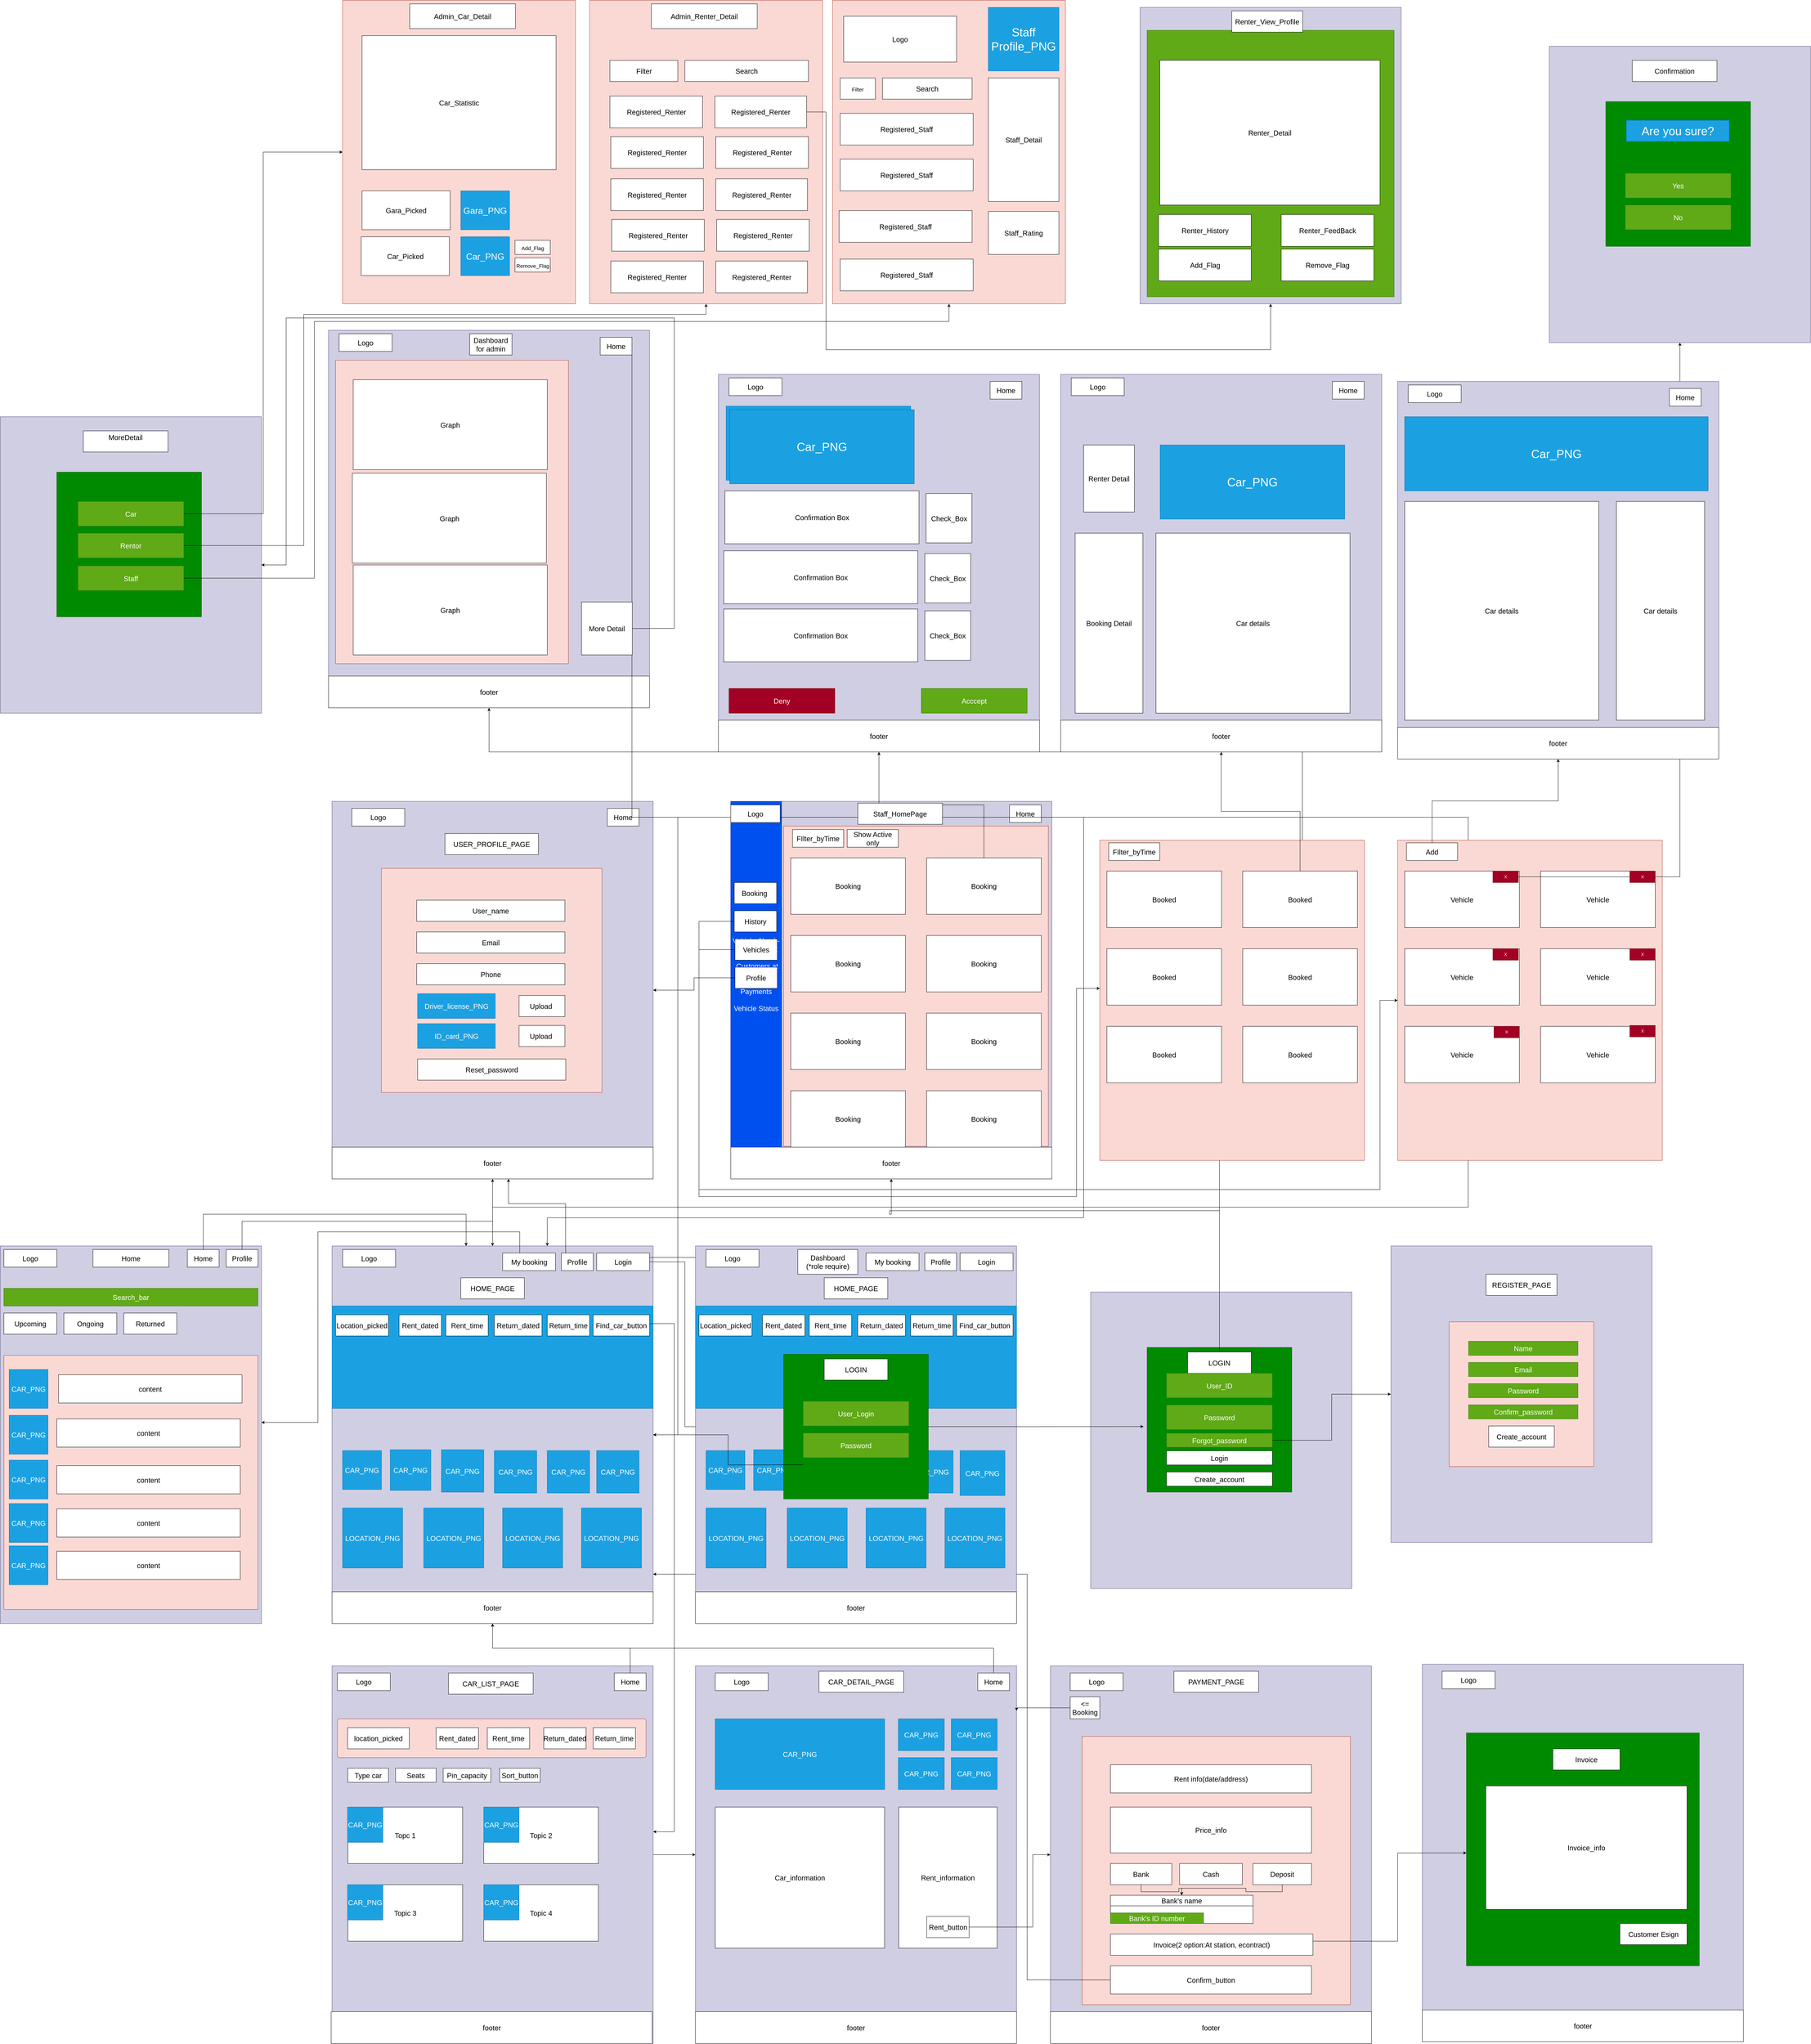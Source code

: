 <mxfile version="28.2.3">
  <diagram name="Trang-1" id="hnL400Q1eYAkSirgagdD">
    <mxGraphModel grid="1" page="1" gridSize="10" guides="1" tooltips="1" connect="1" arrows="1" fold="1" pageScale="1" pageWidth="827" pageHeight="1169" math="0" shadow="0">
      <root>
        <mxCell id="0" />
        <mxCell id="1" parent="0" />
        <mxCell id="EotvQjJg7xQ6qbprJPSC-437" value="" style="rounded=0;whiteSpace=wrap;html=1;fillColor=#d0cee2;strokeColor=#56517e;fontSize=20;" vertex="1" parent="1">
          <mxGeometry x="2080" y="190.5" width="740" height="840" as="geometry" />
        </mxCell>
        <mxCell id="EotvQjJg7xQ6qbprJPSC-1" value="" style="rounded=0;whiteSpace=wrap;html=1;fillColor=#d0cee2;strokeColor=#56517e;fontSize=20;" vertex="1" parent="1">
          <mxGeometry x="-70" y="60" width="910" height="1070" as="geometry" />
        </mxCell>
        <mxCell id="EotvQjJg7xQ6qbprJPSC-2" value="" style="rounded=0;whiteSpace=wrap;html=1;fontSize=20;fillColor=#1ba1e2;strokeColor=#006EAF;fontColor=#ffffff;" vertex="1" parent="1">
          <mxGeometry x="-70" y="230" width="910" height="290" as="geometry" />
        </mxCell>
        <mxCell id="EotvQjJg7xQ6qbprJPSC-3" value="Logo" style="rounded=0;whiteSpace=wrap;html=1;fontSize=20;" vertex="1" parent="1">
          <mxGeometry x="-40" y="70" width="150" height="50" as="geometry" />
        </mxCell>
        <mxCell id="EotvQjJg7xQ6qbprJPSC-4" value="footer" style="rounded=0;whiteSpace=wrap;html=1;fontSize=20;" vertex="1" parent="1">
          <mxGeometry x="-70" y="1040" width="910" height="90" as="geometry" />
        </mxCell>
        <mxCell id="EotvQjJg7xQ6qbprJPSC-5" value="" style="rounded=0;whiteSpace=wrap;html=1;fillColor=#d0cee2;strokeColor=#56517e;fontSize=20;" vertex="1" parent="1">
          <mxGeometry x="2931" y="60" width="740" height="840" as="geometry" />
        </mxCell>
        <mxCell id="EotvQjJg7xQ6qbprJPSC-6" value="" style="whiteSpace=wrap;html=1;aspect=fixed;fontSize=20;fillColor=#fad9d5;strokeColor=#ae4132;" vertex="1" parent="1">
          <mxGeometry x="3096" y="275" width="410" height="410" as="geometry" />
        </mxCell>
        <mxCell id="EotvQjJg7xQ6qbprJPSC-7" value="Name" style="rounded=0;whiteSpace=wrap;html=1;fillColor=#60a917;fontColor=#ffffff;strokeColor=#2D7600;fontSize=20;" vertex="1" parent="1">
          <mxGeometry x="3151" y="330" width="310" height="40" as="geometry" />
        </mxCell>
        <mxCell id="EotvQjJg7xQ6qbprJPSC-8" value="Email" style="rounded=0;whiteSpace=wrap;html=1;fillColor=#60a917;fontColor=#ffffff;strokeColor=#2D7600;fontSize=20;" vertex="1" parent="1">
          <mxGeometry x="3151" y="390" width="310" height="40" as="geometry" />
        </mxCell>
        <mxCell id="EotvQjJg7xQ6qbprJPSC-9" value="Password" style="rounded=0;whiteSpace=wrap;html=1;fillColor=#60a917;fontColor=#ffffff;strokeColor=#2D7600;fontSize=20;" vertex="1" parent="1">
          <mxGeometry x="3151" y="450" width="310" height="40" as="geometry" />
        </mxCell>
        <mxCell id="EotvQjJg7xQ6qbprJPSC-10" value="Confirm_password" style="rounded=0;whiteSpace=wrap;html=1;fillColor=#60a917;fontColor=#ffffff;strokeColor=#2D7600;fontSize=20;" vertex="1" parent="1">
          <mxGeometry x="3151" y="510" width="310" height="40" as="geometry" />
        </mxCell>
        <mxCell id="EotvQjJg7xQ6qbprJPSC-11" value="REGISTER_PAGE" style="rounded=0;whiteSpace=wrap;html=1;fontSize=20;" vertex="1" parent="1">
          <mxGeometry x="3200.5" y="140" width="201" height="60" as="geometry" />
        </mxCell>
        <mxCell id="EotvQjJg7xQ6qbprJPSC-12" value="Create_account" style="rounded=0;whiteSpace=wrap;html=1;fontSize=20;arcSize=0;align=center;verticalAlign=middle;fontFamily=Helvetica;" vertex="1" parent="1">
          <mxGeometry x="3208" y="570" width="186" height="60" as="geometry" />
        </mxCell>
        <mxCell id="EotvQjJg7xQ6qbprJPSC-13" value="CAR_PNG" style="whiteSpace=wrap;html=1;aspect=fixed;fontSize=20;fillColor=#1ba1e2;fontColor=#ffffff;strokeColor=#006EAF;" vertex="1" parent="1">
          <mxGeometry x="95" y="637.5" width="115" height="115" as="geometry" />
        </mxCell>
        <mxCell id="EotvQjJg7xQ6qbprJPSC-14" value="CAR_PNG" style="whiteSpace=wrap;html=1;aspect=fixed;fontSize=20;fillColor=#1ba1e2;fontColor=#ffffff;strokeColor=#006EAF;" vertex="1" parent="1">
          <mxGeometry x="240" y="637.5" width="120" height="120" as="geometry" />
        </mxCell>
        <mxCell id="EotvQjJg7xQ6qbprJPSC-15" value="CAR_PNG" style="whiteSpace=wrap;html=1;aspect=fixed;fontSize=20;fillColor=#1ba1e2;fontColor=#ffffff;strokeColor=#006EAF;" vertex="1" parent="1">
          <mxGeometry x="390" y="640" width="120" height="120" as="geometry" />
        </mxCell>
        <mxCell id="EotvQjJg7xQ6qbprJPSC-16" value="CAR_PNG" style="whiteSpace=wrap;html=1;aspect=fixed;fontSize=20;fillColor=#1ba1e2;fontColor=#ffffff;strokeColor=#006EAF;" vertex="1" parent="1">
          <mxGeometry x="540" y="640" width="120" height="120" as="geometry" />
        </mxCell>
        <mxCell id="EotvQjJg7xQ6qbprJPSC-17" value="CAR_PNG" style="whiteSpace=wrap;html=1;aspect=fixed;fontSize=20;fillColor=#1ba1e2;fontColor=#ffffff;strokeColor=#006EAF;" vertex="1" parent="1">
          <mxGeometry x="680" y="640" width="120" height="120" as="geometry" />
        </mxCell>
        <mxCell id="EotvQjJg7xQ6qbprJPSC-18" value="" style="rounded=0;whiteSpace=wrap;html=1;fillColor=#d0cee2;strokeColor=#56517e;fontSize=20;" vertex="1" parent="1">
          <mxGeometry x="-1010" y="60" width="740" height="1070" as="geometry" />
        </mxCell>
        <mxCell id="EotvQjJg7xQ6qbprJPSC-19" value="Logo" style="rounded=0;whiteSpace=wrap;html=1;fontSize=20;" vertex="1" parent="1">
          <mxGeometry x="-1000" y="70" width="150" height="50" as="geometry" />
        </mxCell>
        <mxCell id="EotvQjJg7xQ6qbprJPSC-20" value="Search_bar" style="rounded=1;whiteSpace=wrap;html=1;fontSize=20;arcSize=0;fillColor=#60a917;fontColor=#ffffff;strokeColor=#2D7600;" vertex="1" parent="1">
          <mxGeometry x="-1000" y="180" width="720" height="50" as="geometry" />
        </mxCell>
        <mxCell id="EotvQjJg7xQ6qbprJPSC-21" style="edgeStyle=orthogonalEdgeStyle;rounded=0;orthogonalLoop=1;jettySize=auto;html=1;exitX=0.5;exitY=0;exitDx=0;exitDy=0;fontSize=20;" edge="1" parent="1" source="EotvQjJg7xQ6qbprJPSC-103" target="EotvQjJg7xQ6qbprJPSC-18">
          <mxGeometry relative="1" as="geometry">
            <Array as="points">
              <mxPoint x="462" y="80" />
              <mxPoint x="462" y="20" />
              <mxPoint x="-110" y="20" />
              <mxPoint x="-110" y="560" />
            </Array>
            <mxPoint x="600" y="70" as="sourcePoint" />
          </mxGeometry>
        </mxCell>
        <mxCell id="EotvQjJg7xQ6qbprJPSC-22" style="edgeStyle=orthogonalEdgeStyle;rounded=0;orthogonalLoop=1;jettySize=auto;html=1;fontSize=20;exitX=0.5;exitY=0;exitDx=0;exitDy=0;" edge="1" parent="1" source="EotvQjJg7xQ6qbprJPSC-107" target="EotvQjJg7xQ6qbprJPSC-80">
          <mxGeometry relative="1" as="geometry">
            <mxPoint x="640" y="40" as="sourcePoint" />
            <Array as="points">
              <mxPoint x="592" y="80" />
              <mxPoint x="592" y="-60" />
              <mxPoint x="430" y="-60" />
            </Array>
          </mxGeometry>
        </mxCell>
        <mxCell id="EotvQjJg7xQ6qbprJPSC-23" value="Upcoming" style="rounded=1;whiteSpace=wrap;html=1;fontSize=20;arcSize=0;" vertex="1" parent="1">
          <mxGeometry x="-1000" y="250" width="150" height="60" as="geometry" />
        </mxCell>
        <mxCell id="EotvQjJg7xQ6qbprJPSC-24" value="Returned" style="rounded=1;whiteSpace=wrap;html=1;fontSize=20;arcSize=0;" vertex="1" parent="1">
          <mxGeometry x="-660" y="250" width="150" height="60" as="geometry" />
        </mxCell>
        <mxCell id="EotvQjJg7xQ6qbprJPSC-25" value="Ongoing" style="rounded=1;whiteSpace=wrap;html=1;fontSize=20;arcSize=0;" vertex="1" parent="1">
          <mxGeometry x="-830" y="250" width="150" height="60" as="geometry" />
        </mxCell>
        <mxCell id="EotvQjJg7xQ6qbprJPSC-26" value="" style="whiteSpace=wrap;html=1;aspect=fixed;fillColor=#fad9d5;strokeColor=#ae4132;fontSize=20;" vertex="1" parent="1">
          <mxGeometry x="-1000" y="370" width="720" height="720" as="geometry" />
        </mxCell>
        <mxCell id="EotvQjJg7xQ6qbprJPSC-27" value="CAR_PNG" style="whiteSpace=wrap;html=1;aspect=fixed;fontSize=20;fillColor=#1ba1e2;fontColor=#ffffff;strokeColor=#006EAF;" vertex="1" parent="1">
          <mxGeometry x="-985" y="410" width="110" height="110" as="geometry" />
        </mxCell>
        <mxCell id="EotvQjJg7xQ6qbprJPSC-28" value="CAR_PNG" style="whiteSpace=wrap;html=1;aspect=fixed;fontSize=20;fillColor=#1ba1e2;fontColor=#ffffff;strokeColor=#006EAF;" vertex="1" parent="1">
          <mxGeometry x="-985" y="540" width="110" height="110" as="geometry" />
        </mxCell>
        <mxCell id="EotvQjJg7xQ6qbprJPSC-29" value="CAR_PNG" style="whiteSpace=wrap;html=1;aspect=fixed;fontSize=20;fillColor=#1ba1e2;fontColor=#ffffff;strokeColor=#006EAF;" vertex="1" parent="1">
          <mxGeometry x="-985" y="667" width="110" height="110" as="geometry" />
        </mxCell>
        <mxCell id="EotvQjJg7xQ6qbprJPSC-30" value="CAR_PNG" style="whiteSpace=wrap;html=1;aspect=fixed;fontSize=20;fillColor=#1ba1e2;fontColor=#ffffff;strokeColor=#006EAF;" vertex="1" parent="1">
          <mxGeometry x="-985" y="790" width="110" height="110" as="geometry" />
        </mxCell>
        <mxCell id="EotvQjJg7xQ6qbprJPSC-31" value="CAR_PNG" style="whiteSpace=wrap;html=1;aspect=fixed;fontSize=20;fillColor=#1ba1e2;fontColor=#ffffff;strokeColor=#006EAF;" vertex="1" parent="1">
          <mxGeometry x="-985" y="910" width="110" height="110" as="geometry" />
        </mxCell>
        <mxCell id="EotvQjJg7xQ6qbprJPSC-32" value="content" style="rounded=1;whiteSpace=wrap;html=1;fontSize=20;arcSize=0;" vertex="1" parent="1">
          <mxGeometry x="-845" y="425" width="520" height="80" as="geometry" />
        </mxCell>
        <mxCell id="EotvQjJg7xQ6qbprJPSC-33" value="content" style="rounded=1;whiteSpace=wrap;html=1;fontSize=20;arcSize=0;" vertex="1" parent="1">
          <mxGeometry x="-850" y="550" width="520" height="80" as="geometry" />
        </mxCell>
        <mxCell id="EotvQjJg7xQ6qbprJPSC-34" value="content" style="rounded=1;whiteSpace=wrap;html=1;fontSize=20;arcSize=0;" vertex="1" parent="1">
          <mxGeometry x="-850" y="682.5" width="520" height="80" as="geometry" />
        </mxCell>
        <mxCell id="EotvQjJg7xQ6qbprJPSC-35" value="content" style="rounded=1;whiteSpace=wrap;html=1;fontSize=20;arcSize=0;" vertex="1" parent="1">
          <mxGeometry x="-850" y="805" width="520" height="80" as="geometry" />
        </mxCell>
        <mxCell id="EotvQjJg7xQ6qbprJPSC-36" value="content" style="rounded=1;whiteSpace=wrap;html=1;fontSize=20;arcSize=0;" vertex="1" parent="1">
          <mxGeometry x="-850" y="925" width="520" height="80" as="geometry" />
        </mxCell>
        <mxCell id="EotvQjJg7xQ6qbprJPSC-37" style="edgeStyle=orthogonalEdgeStyle;rounded=0;orthogonalLoop=1;jettySize=auto;html=1;exitX=0.5;exitY=0;exitDx=0;exitDy=0;fontSize=20;" edge="1" parent="1" source="EotvQjJg7xQ6qbprJPSC-110" target="EotvQjJg7xQ6qbprJPSC-1">
          <mxGeometry relative="1" as="geometry">
            <Array as="points">
              <mxPoint x="-435" y="-30" />
              <mxPoint x="310" y="-30" />
            </Array>
            <mxPoint x="-380.0" y="70" as="sourcePoint" />
          </mxGeometry>
        </mxCell>
        <mxCell id="EotvQjJg7xQ6qbprJPSC-38" style="edgeStyle=orthogonalEdgeStyle;rounded=0;orthogonalLoop=1;jettySize=auto;html=1;exitX=1;exitY=0.5;exitDx=0;exitDy=0;entryX=0;entryY=0.5;entryDx=0;entryDy=0;fontSize=20;" edge="1" parent="1" source="EotvQjJg7xQ6qbprJPSC-39" target="EotvQjJg7xQ6qbprJPSC-61">
          <mxGeometry relative="1" as="geometry" />
        </mxCell>
        <mxCell id="EotvQjJg7xQ6qbprJPSC-39" value="" style="rounded=0;whiteSpace=wrap;html=1;fillColor=#d0cee2;strokeColor=#56517e;fontSize=20;" vertex="1" parent="1">
          <mxGeometry x="-70" y="1250" width="910" height="1070" as="geometry" />
        </mxCell>
        <mxCell id="EotvQjJg7xQ6qbprJPSC-40" value="" style="rounded=1;whiteSpace=wrap;html=1;arcSize=6;fillColor=#fad9d5;strokeColor=#ae4132;fontSize=20;" vertex="1" parent="1">
          <mxGeometry x="-55" y="1400" width="875" height="110" as="geometry" />
        </mxCell>
        <mxCell id="EotvQjJg7xQ6qbprJPSC-41" style="edgeStyle=orthogonalEdgeStyle;rounded=0;orthogonalLoop=1;jettySize=auto;html=1;exitX=1;exitY=0.5;exitDx=0;exitDy=0;fontSize=20;" edge="1" parent="1" source="EotvQjJg7xQ6qbprJPSC-42" target="EotvQjJg7xQ6qbprJPSC-39">
          <mxGeometry relative="1" as="geometry">
            <Array as="points">
              <mxPoint x="830" y="280" />
              <mxPoint x="900" y="280" />
              <mxPoint x="900" y="1720" />
            </Array>
          </mxGeometry>
        </mxCell>
        <mxCell id="EotvQjJg7xQ6qbprJPSC-42" value="Find_car_button" style="rounded=1;whiteSpace=wrap;html=1;fontSize=20;arcSize=0;" vertex="1" parent="1">
          <mxGeometry x="670" y="255" width="160" height="60" as="geometry" />
        </mxCell>
        <mxCell id="EotvQjJg7xQ6qbprJPSC-43" value="Location_picked" style="rounded=1;whiteSpace=wrap;html=1;fontSize=20;arcSize=0;" vertex="1" parent="1">
          <mxGeometry x="-60" y="255" width="150" height="60" as="geometry" />
        </mxCell>
        <mxCell id="EotvQjJg7xQ6qbprJPSC-44" value="Rent_dated" style="rounded=1;whiteSpace=wrap;html=1;fontSize=20;arcSize=0;" vertex="1" parent="1">
          <mxGeometry x="120" y="255" width="120" height="60" as="geometry" />
        </mxCell>
        <mxCell id="EotvQjJg7xQ6qbprJPSC-45" value="Rent_time" style="rounded=1;whiteSpace=wrap;html=1;fontSize=20;arcSize=0;" vertex="1" parent="1">
          <mxGeometry x="252.5" y="255" width="120" height="60" as="geometry" />
        </mxCell>
        <mxCell id="EotvQjJg7xQ6qbprJPSC-46" value="Return_dated" style="rounded=1;whiteSpace=wrap;html=1;fontSize=20;arcSize=0;" vertex="1" parent="1">
          <mxGeometry x="390" y="255" width="135" height="60" as="geometry" />
        </mxCell>
        <mxCell id="EotvQjJg7xQ6qbprJPSC-47" value="Return_time" style="rounded=1;whiteSpace=wrap;html=1;fontSize=20;arcSize=0;" vertex="1" parent="1">
          <mxGeometry x="540" y="255" width="120" height="60" as="geometry" />
        </mxCell>
        <mxCell id="EotvQjJg7xQ6qbprJPSC-48" value="CAR_PNG" style="whiteSpace=wrap;html=1;aspect=fixed;fontSize=20;fillColor=#1ba1e2;fontColor=#ffffff;strokeColor=#006EAF;" vertex="1" parent="1">
          <mxGeometry x="-40" y="640" width="110" height="110" as="geometry" />
        </mxCell>
        <mxCell id="EotvQjJg7xQ6qbprJPSC-49" value="LOCATION_PNG" style="whiteSpace=wrap;html=1;aspect=fixed;fontSize=20;fillColor=#1ba1e2;fontColor=#ffffff;strokeColor=#006EAF;" vertex="1" parent="1">
          <mxGeometry x="637" y="802.5" width="170" height="170" as="geometry" />
        </mxCell>
        <mxCell id="EotvQjJg7xQ6qbprJPSC-50" value="Logo" style="rounded=0;whiteSpace=wrap;html=1;fontSize=20;" vertex="1" parent="1">
          <mxGeometry x="-55" y="1270" width="150" height="50" as="geometry" />
        </mxCell>
        <mxCell id="EotvQjJg7xQ6qbprJPSC-51" value="location_picked" style="rounded=1;whiteSpace=wrap;html=1;fontSize=20;arcSize=0;" vertex="1" parent="1">
          <mxGeometry x="-26" y="1425" width="175" height="60" as="geometry" />
        </mxCell>
        <mxCell id="EotvQjJg7xQ6qbprJPSC-52" value="Rent_dated" style="rounded=1;whiteSpace=wrap;html=1;fontSize=20;arcSize=0;" vertex="1" parent="1">
          <mxGeometry x="225" y="1425" width="120" height="60" as="geometry" />
        </mxCell>
        <mxCell id="EotvQjJg7xQ6qbprJPSC-53" value="Rent_time" style="rounded=1;whiteSpace=wrap;html=1;fontSize=20;arcSize=0;" vertex="1" parent="1">
          <mxGeometry x="370" y="1425" width="120" height="60" as="geometry" />
        </mxCell>
        <mxCell id="EotvQjJg7xQ6qbprJPSC-54" value="Return_dated" style="rounded=1;whiteSpace=wrap;html=1;fontSize=20;arcSize=0;" vertex="1" parent="1">
          <mxGeometry x="530" y="1425" width="120" height="60" as="geometry" />
        </mxCell>
        <mxCell id="EotvQjJg7xQ6qbprJPSC-55" value="Return_time" style="rounded=1;whiteSpace=wrap;html=1;fontSize=20;arcSize=0;" vertex="1" parent="1">
          <mxGeometry x="670" y="1425" width="120" height="60" as="geometry" />
        </mxCell>
        <mxCell id="EotvQjJg7xQ6qbprJPSC-56" value="Type car" style="rounded=1;whiteSpace=wrap;html=1;fontSize=20;arcSize=0;" vertex="1" parent="1">
          <mxGeometry x="-25" y="1540" width="115" height="40" as="geometry" />
        </mxCell>
        <mxCell id="EotvQjJg7xQ6qbprJPSC-57" value="Seats" style="rounded=1;whiteSpace=wrap;html=1;fontSize=20;arcSize=0;" vertex="1" parent="1">
          <mxGeometry x="110" y="1540" width="115" height="40" as="geometry" />
        </mxCell>
        <mxCell id="EotvQjJg7xQ6qbprJPSC-58" value="Pin_capacity" style="rounded=1;whiteSpace=wrap;html=1;fontSize=20;arcSize=0;" vertex="1" parent="1">
          <mxGeometry x="245" y="1540" width="135" height="40" as="geometry" />
        </mxCell>
        <mxCell id="EotvQjJg7xQ6qbprJPSC-59" value="Sort_button" style="rounded=1;whiteSpace=wrap;html=1;fontSize=20;arcSize=0;" vertex="1" parent="1">
          <mxGeometry x="405" y="1540" width="115" height="40" as="geometry" />
        </mxCell>
        <mxCell id="EotvQjJg7xQ6qbprJPSC-60" value="footer" style="rounded=0;whiteSpace=wrap;html=1;fontSize=20;" vertex="1" parent="1">
          <mxGeometry x="-72.5" y="2230" width="910" height="90" as="geometry" />
        </mxCell>
        <mxCell id="EotvQjJg7xQ6qbprJPSC-61" value="" style="rounded=0;whiteSpace=wrap;html=1;fillColor=#d0cee2;strokeColor=#56517e;fontSize=20;" vertex="1" parent="1">
          <mxGeometry x="960" y="1250" width="910" height="1070" as="geometry" />
        </mxCell>
        <mxCell id="EotvQjJg7xQ6qbprJPSC-62" value="CAR_PNG" style="rounded=0;whiteSpace=wrap;html=1;fontSize=20;fillColor=#1ba1e2;fontColor=#ffffff;strokeColor=#006EAF;" vertex="1" parent="1">
          <mxGeometry x="1016" y="1400" width="480" height="200" as="geometry" />
        </mxCell>
        <mxCell id="EotvQjJg7xQ6qbprJPSC-63" value="CAR_PNG" style="rounded=0;whiteSpace=wrap;html=1;fontSize=20;fillColor=#1ba1e2;fontColor=#ffffff;strokeColor=#006EAF;" vertex="1" parent="1">
          <mxGeometry x="1535" y="1400" width="130" height="90" as="geometry" />
        </mxCell>
        <mxCell id="EotvQjJg7xQ6qbprJPSC-64" value="CAR_PNG" style="rounded=0;whiteSpace=wrap;html=1;fontSize=20;fillColor=#1ba1e2;fontColor=#ffffff;strokeColor=#006EAF;" vertex="1" parent="1">
          <mxGeometry x="1535" y="1510" width="130" height="90" as="geometry" />
        </mxCell>
        <mxCell id="EotvQjJg7xQ6qbprJPSC-65" value="CAR_PNG" style="rounded=0;whiteSpace=wrap;html=1;fontSize=20;fillColor=#1ba1e2;fontColor=#ffffff;strokeColor=#006EAF;" vertex="1" parent="1">
          <mxGeometry x="1685" y="1400" width="130" height="90" as="geometry" />
        </mxCell>
        <mxCell id="EotvQjJg7xQ6qbprJPSC-66" value="CAR_PNG" style="rounded=0;whiteSpace=wrap;html=1;fontSize=20;fillColor=#1ba1e2;fontColor=#ffffff;strokeColor=#006EAF;" vertex="1" parent="1">
          <mxGeometry x="1685" y="1510" width="130" height="90" as="geometry" />
        </mxCell>
        <mxCell id="EotvQjJg7xQ6qbprJPSC-67" value="Car_information" style="rounded=0;whiteSpace=wrap;html=1;fontSize=20;" vertex="1" parent="1">
          <mxGeometry x="1016" y="1650" width="480" height="400" as="geometry" />
        </mxCell>
        <mxCell id="EotvQjJg7xQ6qbprJPSC-68" value="Rent_information" style="rounded=0;whiteSpace=wrap;html=1;fontSize=20;" vertex="1" parent="1">
          <mxGeometry x="1536" y="1650" width="279" height="400" as="geometry" />
        </mxCell>
        <mxCell id="EotvQjJg7xQ6qbprJPSC-69" value="footer" style="rounded=0;whiteSpace=wrap;html=1;fontSize=20;" vertex="1" parent="1">
          <mxGeometry x="960" y="2230" width="910" height="90" as="geometry" />
        </mxCell>
        <mxCell id="EotvQjJg7xQ6qbprJPSC-70" value="Logo" style="rounded=0;whiteSpace=wrap;html=1;fontSize=20;" vertex="1" parent="1">
          <mxGeometry x="1016" y="1270" width="150" height="50" as="geometry" />
        </mxCell>
        <mxCell id="EotvQjJg7xQ6qbprJPSC-71" value="" style="rounded=0;whiteSpace=wrap;html=1;fillColor=#d0cee2;strokeColor=#56517e;fontSize=20;" vertex="1" parent="1">
          <mxGeometry x="1966" y="1250" width="910" height="1070" as="geometry" />
        </mxCell>
        <mxCell id="EotvQjJg7xQ6qbprJPSC-72" value="footer" style="rounded=0;whiteSpace=wrap;html=1;fontSize=20;" vertex="1" parent="1">
          <mxGeometry x="1966" y="2230" width="910" height="90" as="geometry" />
        </mxCell>
        <mxCell id="EotvQjJg7xQ6qbprJPSC-73" value="Logo" style="rounded=0;whiteSpace=wrap;html=1;fontSize=20;" vertex="1" parent="1">
          <mxGeometry x="2022" y="1270" width="150" height="50" as="geometry" />
        </mxCell>
        <mxCell id="EotvQjJg7xQ6qbprJPSC-74" value="Topc 1" style="rounded=0;whiteSpace=wrap;html=1;fontSize=20;" vertex="1" parent="1">
          <mxGeometry x="-25" y="1650" width="325" height="160" as="geometry" />
        </mxCell>
        <mxCell id="EotvQjJg7xQ6qbprJPSC-75" value="&amp;lt;= Booking" style="rounded=0;whiteSpace=wrap;html=1;fontSize=20;" vertex="1" parent="1">
          <mxGeometry x="2022" y="1337.5" width="84" height="62.5" as="geometry" />
        </mxCell>
        <mxCell id="EotvQjJg7xQ6qbprJPSC-76" style="edgeStyle=orthogonalEdgeStyle;rounded=0;orthogonalLoop=1;jettySize=auto;html=1;exitX=0;exitY=0.5;exitDx=0;exitDy=0;entryX=1;entryY=0.119;entryDx=0;entryDy=0;entryPerimeter=0;fontSize=20;" edge="1" parent="1" source="EotvQjJg7xQ6qbprJPSC-75" target="EotvQjJg7xQ6qbprJPSC-61">
          <mxGeometry relative="1" as="geometry">
            <Array as="points">
              <mxPoint x="1870" y="1369" />
            </Array>
          </mxGeometry>
        </mxCell>
        <mxCell id="EotvQjJg7xQ6qbprJPSC-77" value="CAR_PNG" style="whiteSpace=wrap;html=1;aspect=fixed;fontSize=20;fillColor=#1ba1e2;fontColor=#ffffff;strokeColor=#006EAF;" vertex="1" parent="1">
          <mxGeometry x="-26" y="1650" width="100" height="100" as="geometry" />
        </mxCell>
        <mxCell id="EotvQjJg7xQ6qbprJPSC-78" style="edgeStyle=orthogonalEdgeStyle;rounded=0;orthogonalLoop=1;jettySize=auto;html=1;exitX=1;exitY=0.5;exitDx=0;exitDy=0;fontSize=20;" edge="1" parent="1" source="EotvQjJg7xQ6qbprJPSC-79" target="EotvQjJg7xQ6qbprJPSC-71">
          <mxGeometry relative="1" as="geometry">
            <Array as="points">
              <mxPoint x="1916" y="1990" />
              <mxPoint x="1916" y="1785" />
            </Array>
          </mxGeometry>
        </mxCell>
        <mxCell id="EotvQjJg7xQ6qbprJPSC-79" value="Rent_button" style="rounded=1;whiteSpace=wrap;html=1;fontSize=20;arcSize=0;" vertex="1" parent="1">
          <mxGeometry x="1615.5" y="1960" width="120" height="60" as="geometry" />
        </mxCell>
        <mxCell id="EotvQjJg7xQ6qbprJPSC-80" value="" style="rounded=0;whiteSpace=wrap;html=1;fillColor=#d0cee2;strokeColor=#56517e;fontSize=20;" vertex="1" parent="1">
          <mxGeometry x="-70" y="-1200" width="910" height="1070" as="geometry" />
        </mxCell>
        <mxCell id="EotvQjJg7xQ6qbprJPSC-81" value="footer" style="rounded=0;whiteSpace=wrap;html=1;fontSize=20;" vertex="1" parent="1">
          <mxGeometry x="-70" y="-220" width="910" height="90" as="geometry" />
        </mxCell>
        <mxCell id="EotvQjJg7xQ6qbprJPSC-82" value="Logo" style="rounded=0;whiteSpace=wrap;html=1;fontSize=20;" vertex="1" parent="1">
          <mxGeometry x="-14" y="-1180" width="150" height="50" as="geometry" />
        </mxCell>
        <mxCell id="EotvQjJg7xQ6qbprJPSC-83" value="&lt;div&gt;&lt;br&gt;&lt;/div&gt;" style="rounded=1;whiteSpace=wrap;html=1;fillColor=#fad9d5;strokeColor=#ae4132;fontSize=20;align=center;arcSize=0;" vertex="1" parent="1">
          <mxGeometry x="70" y="-1010" width="625" height="635" as="geometry" />
        </mxCell>
        <mxCell id="EotvQjJg7xQ6qbprJPSC-84" value="LOCATION_PNG" style="whiteSpace=wrap;html=1;aspect=fixed;fontSize=20;fillColor=#1ba1e2;fontColor=#ffffff;strokeColor=#006EAF;" vertex="1" parent="1">
          <mxGeometry x="413.5" y="802.5" width="170" height="170" as="geometry" />
        </mxCell>
        <mxCell id="EotvQjJg7xQ6qbprJPSC-85" value="LOCATION_PNG" style="whiteSpace=wrap;html=1;aspect=fixed;fontSize=20;fillColor=#1ba1e2;fontColor=#ffffff;strokeColor=#006EAF;" vertex="1" parent="1">
          <mxGeometry x="190" y="802.5" width="170" height="170" as="geometry" />
        </mxCell>
        <mxCell id="EotvQjJg7xQ6qbprJPSC-86" value="LOCATION_PNG" style="whiteSpace=wrap;html=1;aspect=fixed;fontSize=20;fillColor=#1ba1e2;fontColor=#ffffff;strokeColor=#006EAF;" vertex="1" parent="1">
          <mxGeometry x="-40" y="802.5" width="170" height="170" as="geometry" />
        </mxCell>
        <mxCell id="EotvQjJg7xQ6qbprJPSC-87" value="Topic 2" style="rounded=0;whiteSpace=wrap;html=1;fontSize=20;" vertex="1" parent="1">
          <mxGeometry x="360" y="1650" width="325" height="160" as="geometry" />
        </mxCell>
        <mxCell id="EotvQjJg7xQ6qbprJPSC-88" value="CAR_PNG" style="whiteSpace=wrap;html=1;aspect=fixed;fontSize=20;fillColor=#1ba1e2;fontColor=#ffffff;strokeColor=#006EAF;" vertex="1" parent="1">
          <mxGeometry x="360" y="1650" width="100" height="100" as="geometry" />
        </mxCell>
        <mxCell id="EotvQjJg7xQ6qbprJPSC-89" value="Topic 4" style="rounded=0;whiteSpace=wrap;html=1;fontSize=20;" vertex="1" parent="1">
          <mxGeometry x="360" y="1870" width="325" height="160" as="geometry" />
        </mxCell>
        <mxCell id="EotvQjJg7xQ6qbprJPSC-90" value="Topic 3" style="rounded=0;whiteSpace=wrap;html=1;fontSize=20;" vertex="1" parent="1">
          <mxGeometry x="-25" y="1870" width="325" height="160" as="geometry" />
        </mxCell>
        <mxCell id="EotvQjJg7xQ6qbprJPSC-91" value="CAR_PNG" style="whiteSpace=wrap;html=1;aspect=fixed;fontSize=20;fillColor=#1ba1e2;fontColor=#ffffff;strokeColor=#006EAF;" vertex="1" parent="1">
          <mxGeometry x="-26" y="1870" width="100" height="100" as="geometry" />
        </mxCell>
        <mxCell id="EotvQjJg7xQ6qbprJPSC-92" value="CAR_PNG" style="whiteSpace=wrap;html=1;aspect=fixed;fontSize=20;fillColor=#1ba1e2;fontColor=#ffffff;strokeColor=#006EAF;" vertex="1" parent="1">
          <mxGeometry x="360" y="1870" width="100" height="100" as="geometry" />
        </mxCell>
        <mxCell id="EotvQjJg7xQ6qbprJPSC-93" value="User_name" style="rounded=1;whiteSpace=wrap;html=1;arcSize=0;fontSize=20;" vertex="1" parent="1">
          <mxGeometry x="170" y="-920" width="420" height="60" as="geometry" />
        </mxCell>
        <mxCell id="EotvQjJg7xQ6qbprJPSC-94" value="Email" style="rounded=1;whiteSpace=wrap;html=1;arcSize=0;fontSize=20;" vertex="1" parent="1">
          <mxGeometry x="170" y="-830" width="420" height="60" as="geometry" />
        </mxCell>
        <mxCell id="EotvQjJg7xQ6qbprJPSC-95" value="Phone" style="rounded=1;whiteSpace=wrap;html=1;arcSize=0;fontSize=20;" vertex="1" parent="1">
          <mxGeometry x="170" y="-740" width="420" height="60" as="geometry" />
        </mxCell>
        <mxCell id="EotvQjJg7xQ6qbprJPSC-96" value="Upload&amp;nbsp;" style="rounded=1;whiteSpace=wrap;html=1;arcSize=0;fontSize=20;" vertex="1" parent="1">
          <mxGeometry x="460" y="-650" width="130" height="60" as="geometry" />
        </mxCell>
        <mxCell id="EotvQjJg7xQ6qbprJPSC-97" value="" style="whiteSpace=wrap;html=1;aspect=fixed;fontSize=20;fillColor=#fad9d5;strokeColor=#ae4132;" vertex="1" parent="1">
          <mxGeometry x="2056" y="1450" width="760" height="760" as="geometry" />
        </mxCell>
        <mxCell id="EotvQjJg7xQ6qbprJPSC-98" value="Rent info(date/address)" style="rounded=1;whiteSpace=wrap;html=1;fontSize=20;arcSize=0;" vertex="1" parent="1">
          <mxGeometry x="2136" y="1530" width="570" height="80" as="geometry" />
        </mxCell>
        <mxCell id="EotvQjJg7xQ6qbprJPSC-99" value="Price_info" style="rounded=1;whiteSpace=wrap;html=1;fontSize=20;arcSize=0;" vertex="1" parent="1">
          <mxGeometry x="2136" y="1650" width="570" height="130" as="geometry" />
        </mxCell>
        <mxCell id="EotvQjJg7xQ6qbprJPSC-100" style="edgeStyle=orthogonalEdgeStyle;rounded=0;orthogonalLoop=1;jettySize=auto;html=1;exitX=0;exitY=0.5;exitDx=0;exitDy=0;fontSize=20;" edge="1" parent="1" source="EotvQjJg7xQ6qbprJPSC-101" target="EotvQjJg7xQ6qbprJPSC-1">
          <mxGeometry relative="1" as="geometry">
            <Array as="points">
              <mxPoint x="1900" y="2140" />
              <mxPoint x="1900" y="990" />
            </Array>
          </mxGeometry>
        </mxCell>
        <mxCell id="EotvQjJg7xQ6qbprJPSC-101" value="Confirm_button" style="rounded=1;whiteSpace=wrap;html=1;fontSize=20;arcSize=0;" vertex="1" parent="1">
          <mxGeometry x="2136" y="2100" width="570" height="80" as="geometry" />
        </mxCell>
        <mxCell id="EotvQjJg7xQ6qbprJPSC-102" value="Invoice(2 option:At station, econtract)" style="rounded=1;whiteSpace=wrap;html=1;fontSize=20;arcSize=0;" vertex="1" parent="1">
          <mxGeometry x="2136" y="2010" width="574" height="60" as="geometry" />
        </mxCell>
        <mxCell id="EotvQjJg7xQ6qbprJPSC-103" value="My booking" style="rounded=0;whiteSpace=wrap;html=1;fontSize=20;" vertex="1" parent="1">
          <mxGeometry x="413.5" y="80" width="150" height="50" as="geometry" />
        </mxCell>
        <mxCell id="EotvQjJg7xQ6qbprJPSC-104" style="edgeStyle=orthogonalEdgeStyle;rounded=0;orthogonalLoop=1;jettySize=auto;html=1;exitX=1;exitY=0.25;exitDx=0;exitDy=0;" edge="1" parent="1" source="EotvQjJg7xQ6qbprJPSC-106" target="EotvQjJg7xQ6qbprJPSC-187">
          <mxGeometry relative="1" as="geometry" />
        </mxCell>
        <mxCell id="EotvQjJg7xQ6qbprJPSC-105" style="edgeStyle=orthogonalEdgeStyle;rounded=0;orthogonalLoop=1;jettySize=auto;html=1;exitX=1;exitY=0.5;exitDx=0;exitDy=0;" edge="1" parent="1" source="EotvQjJg7xQ6qbprJPSC-106" target="EotvQjJg7xQ6qbprJPSC-187">
          <mxGeometry relative="1" as="geometry">
            <Array as="points">
              <mxPoint x="930" y="105" />
              <mxPoint x="930" y="572" />
            </Array>
          </mxGeometry>
        </mxCell>
        <mxCell id="EotvQjJg7xQ6qbprJPSC-106" value="Login" style="rounded=0;whiteSpace=wrap;html=1;fontSize=20;" vertex="1" parent="1">
          <mxGeometry x="680" y="80" width="150" height="50" as="geometry" />
        </mxCell>
        <mxCell id="EotvQjJg7xQ6qbprJPSC-107" value="Profile" style="rounded=0;whiteSpace=wrap;html=1;fontSize=20;" vertex="1" parent="1">
          <mxGeometry x="580" y="80" width="90" height="50" as="geometry" />
        </mxCell>
        <mxCell id="EotvQjJg7xQ6qbprJPSC-108" style="edgeStyle=orthogonalEdgeStyle;rounded=0;orthogonalLoop=1;jettySize=auto;html=1;exitX=0.5;exitY=0;exitDx=0;exitDy=0;fontSize=20;" edge="1" parent="1" source="EotvQjJg7xQ6qbprJPSC-109" target="EotvQjJg7xQ6qbprJPSC-80">
          <mxGeometry relative="1" as="geometry">
            <Array as="points">
              <mxPoint x="-325" y="-10" />
              <mxPoint x="385" y="-10" />
            </Array>
          </mxGeometry>
        </mxCell>
        <mxCell id="EotvQjJg7xQ6qbprJPSC-109" value="Profile" style="rounded=0;whiteSpace=wrap;html=1;fontSize=20;" vertex="1" parent="1">
          <mxGeometry x="-370" y="70" width="90" height="50" as="geometry" />
        </mxCell>
        <mxCell id="EotvQjJg7xQ6qbprJPSC-110" value="Home" style="rounded=0;whiteSpace=wrap;html=1;fontSize=20;" vertex="1" parent="1">
          <mxGeometry x="-480" y="70" width="90" height="50" as="geometry" />
        </mxCell>
        <mxCell id="EotvQjJg7xQ6qbprJPSC-111" style="edgeStyle=orthogonalEdgeStyle;rounded=0;orthogonalLoop=1;jettySize=auto;html=1;exitX=1;exitY=0.5;exitDx=0;exitDy=0;fontSize=20;" edge="1" parent="1" source="EotvQjJg7xQ6qbprJPSC-112" target="EotvQjJg7xQ6qbprJPSC-1">
          <mxGeometry relative="1" as="geometry">
            <Array as="points">
              <mxPoint x="910" y="-1155" />
              <mxPoint x="910" y="595" />
            </Array>
          </mxGeometry>
        </mxCell>
        <mxCell id="EotvQjJg7xQ6qbprJPSC-112" value="Home" style="rounded=0;whiteSpace=wrap;html=1;fontSize=20;" vertex="1" parent="1">
          <mxGeometry x="710" y="-1180" width="90" height="50" as="geometry" />
        </mxCell>
        <mxCell id="EotvQjJg7xQ6qbprJPSC-113" value="HOME_PAGE" style="rounded=0;whiteSpace=wrap;html=1;fontSize=20;" vertex="1" parent="1">
          <mxGeometry x="295" y="150" width="180" height="60" as="geometry" />
        </mxCell>
        <mxCell id="EotvQjJg7xQ6qbprJPSC-114" value="CAR_LIST_PAGE" style="rounded=0;whiteSpace=wrap;html=1;fontSize=20;" vertex="1" parent="1">
          <mxGeometry x="260" y="1270" width="240" height="60" as="geometry" />
        </mxCell>
        <mxCell id="EotvQjJg7xQ6qbprJPSC-115" value="CAR_DETAIL_PAGE" style="rounded=0;whiteSpace=wrap;html=1;fontSize=20;" vertex="1" parent="1">
          <mxGeometry x="1310" y="1265" width="240" height="60" as="geometry" />
        </mxCell>
        <mxCell id="EotvQjJg7xQ6qbprJPSC-116" value="PAYMENT_PAGE" style="rounded=0;whiteSpace=wrap;html=1;fontSize=20;" vertex="1" parent="1">
          <mxGeometry x="2316" y="1265" width="240" height="60" as="geometry" />
        </mxCell>
        <mxCell id="EotvQjJg7xQ6qbprJPSC-117" value="Home" style="rounded=0;whiteSpace=wrap;html=1;fontSize=20;" vertex="1" parent="1">
          <mxGeometry x="-747.5" y="70" width="215" height="50" as="geometry" />
        </mxCell>
        <mxCell id="EotvQjJg7xQ6qbprJPSC-121" value="" style="rounded=0;whiteSpace=wrap;html=1;fillColor=#d0cee2;strokeColor=#56517e;fontSize=20;" vertex="1" parent="1">
          <mxGeometry x="1060" y="-1200" width="910" height="1070" as="geometry" />
        </mxCell>
        <mxCell id="EotvQjJg7xQ6qbprJPSC-122" value="footer" style="rounded=0;whiteSpace=wrap;html=1;fontSize=20;" vertex="1" parent="1">
          <mxGeometry x="1060" y="-220" width="910" height="90" as="geometry" />
        </mxCell>
        <mxCell id="EotvQjJg7xQ6qbprJPSC-124" value="&lt;font&gt;Vehicle Check-in / Check-out&lt;/font&gt;&lt;div&gt;&lt;font&gt;&lt;br&gt;&lt;/font&gt;&lt;/div&gt;&lt;div&gt;&lt;font&gt;&amp;nbsp;Customers at Station&lt;/font&gt;&lt;/div&gt;&lt;div&gt;&lt;font&gt;&lt;br&gt;&lt;/font&gt;&lt;/div&gt;&lt;div&gt;&lt;font&gt;Payments&lt;/font&gt;&lt;/div&gt;&lt;div&gt;&lt;font&gt;&lt;br&gt;&lt;/font&gt;&lt;/div&gt;&lt;div&gt;&lt;font&gt;Vehicle Status&lt;/font&gt;&lt;/div&gt;" style="rounded=0;whiteSpace=wrap;html=1;fontSize=20;fillColor=#0050ef;fontColor=#ffffff;strokeColor=#001DBC;" vertex="1" parent="1">
          <mxGeometry x="1060" y="-1200" width="144" height="980" as="geometry" />
        </mxCell>
        <mxCell id="EotvQjJg7xQ6qbprJPSC-126" style="edgeStyle=orthogonalEdgeStyle;rounded=0;orthogonalLoop=1;jettySize=auto;html=1;exitX=1;exitY=0.5;exitDx=0;exitDy=0;fontSize=20;" edge="1" parent="1" source="EotvQjJg7xQ6qbprJPSC-127" target="EotvQjJg7xQ6qbprJPSC-1">
          <mxGeometry relative="1" as="geometry">
            <Array as="points">
              <mxPoint x="2060" y="-1155" />
              <mxPoint x="2060" y="-20" />
              <mxPoint x="540" y="-20" />
            </Array>
          </mxGeometry>
        </mxCell>
        <mxCell id="EotvQjJg7xQ6qbprJPSC-127" value="Home" style="rounded=0;whiteSpace=wrap;html=1;fontSize=20;" vertex="1" parent="1">
          <mxGeometry x="1850" y="-1190" width="90" height="50" as="geometry" />
        </mxCell>
        <mxCell id="EotvQjJg7xQ6qbprJPSC-129" value="" style="rounded=0;whiteSpace=wrap;html=1;fillColor=#d0cee2;strokeColor=#56517e;fontSize=20;" vertex="1" parent="1">
          <mxGeometry x="-80" y="-2535" width="910" height="1070" as="geometry" />
        </mxCell>
        <mxCell id="EotvQjJg7xQ6qbprJPSC-130" value="footer" style="rounded=0;whiteSpace=wrap;html=1;fontSize=20;" vertex="1" parent="1">
          <mxGeometry x="-80" y="-1555" width="910" height="90" as="geometry" />
        </mxCell>
        <mxCell id="EotvQjJg7xQ6qbprJPSC-131" value="Logo" style="rounded=0;whiteSpace=wrap;html=1;fontSize=20;" vertex="1" parent="1">
          <mxGeometry x="-50" y="-2525" width="150" height="50" as="geometry" />
        </mxCell>
        <mxCell id="EotvQjJg7xQ6qbprJPSC-495" value="&lt;div&gt;&lt;br&gt;&lt;/div&gt;" style="rounded=1;whiteSpace=wrap;html=1;fillColor=#fad9d5;strokeColor=#ae4132;fontSize=20;align=center;arcSize=0;" vertex="1" parent="1">
          <mxGeometry x="-60" y="-2450" width="660" height="860" as="geometry" />
        </mxCell>
        <mxCell id="EotvQjJg7xQ6qbprJPSC-134" style="edgeStyle=orthogonalEdgeStyle;rounded=0;orthogonalLoop=1;jettySize=auto;html=1;exitX=1;exitY=0.5;exitDx=0;exitDy=0;fontSize=20;" edge="1" parent="1" source="EotvQjJg7xQ6qbprJPSC-135" target="EotvQjJg7xQ6qbprJPSC-1">
          <mxGeometry relative="1" as="geometry">
            <Array as="points">
              <mxPoint x="3150" y="-1155" />
              <mxPoint x="3150" y="-50" />
              <mxPoint x="385" y="-50" />
            </Array>
          </mxGeometry>
        </mxCell>
        <mxCell id="EotvQjJg7xQ6qbprJPSC-135" value="Home" style="rounded=0;whiteSpace=wrap;html=1;fontSize=20;" vertex="1" parent="1">
          <mxGeometry x="690" y="-2515" width="90" height="50" as="geometry" />
        </mxCell>
        <mxCell id="EotvQjJg7xQ6qbprJPSC-133" value="&lt;font&gt;Graph&lt;/font&gt;" style="rounded=0;whiteSpace=wrap;html=1;fontSize=20;" vertex="1" parent="1">
          <mxGeometry x="-10" y="-2395" width="550" height="255" as="geometry" />
        </mxCell>
        <mxCell id="EotvQjJg7xQ6qbprJPSC-136" value="&lt;font&gt;Dashboard for admin&lt;/font&gt;" style="rounded=0;whiteSpace=wrap;html=1;fontSize=20;" vertex="1" parent="1">
          <mxGeometry x="320" y="-2525" width="120" height="60" as="geometry" />
        </mxCell>
        <mxCell id="EotvQjJg7xQ6qbprJPSC-137" value="" style="rounded=0;whiteSpace=wrap;html=1;fillColor=#d0cee2;strokeColor=#56517e;fontSize=20;" vertex="1" parent="1">
          <mxGeometry x="3020" y="1245" width="910" height="1070" as="geometry" />
        </mxCell>
        <mxCell id="EotvQjJg7xQ6qbprJPSC-138" value="footer" style="rounded=0;whiteSpace=wrap;html=1;fontSize=20;" vertex="1" parent="1">
          <mxGeometry x="3020" y="2225" width="910" height="90" as="geometry" />
        </mxCell>
        <mxCell id="EotvQjJg7xQ6qbprJPSC-139" value="Logo" style="rounded=0;whiteSpace=wrap;html=1;fontSize=20;" vertex="1" parent="1">
          <mxGeometry x="3076" y="1265" width="150" height="50" as="geometry" />
        </mxCell>
        <mxCell id="EotvQjJg7xQ6qbprJPSC-140" value="" style="whiteSpace=wrap;html=1;aspect=fixed;fontSize=20;fillColor=#008a00;strokeColor=#005700;fontColor=#ffffff;" vertex="1" parent="1">
          <mxGeometry x="3145" y="1440" width="660" height="660" as="geometry" />
        </mxCell>
        <mxCell id="EotvQjJg7xQ6qbprJPSC-141" value="Invoice" style="rounded=1;whiteSpace=wrap;html=1;fontSize=20;arcSize=0;" vertex="1" parent="1">
          <mxGeometry x="3390" y="1485" width="190" height="60" as="geometry" />
        </mxCell>
        <mxCell id="EotvQjJg7xQ6qbprJPSC-142" value="Invoice_info" style="rounded=1;whiteSpace=wrap;html=1;fontSize=20;arcSize=0;" vertex="1" parent="1">
          <mxGeometry x="3200" y="1590" width="570" height="350" as="geometry" />
        </mxCell>
        <mxCell id="EotvQjJg7xQ6qbprJPSC-143" value="Customer Esign" style="rounded=1;whiteSpace=wrap;html=1;fontSize=20;arcSize=0;" vertex="1" parent="1">
          <mxGeometry x="3580" y="1980" width="190" height="60" as="geometry" />
        </mxCell>
        <mxCell id="EotvQjJg7xQ6qbprJPSC-144" style="edgeStyle=orthogonalEdgeStyle;rounded=0;orthogonalLoop=1;jettySize=auto;html=1;exitX=1;exitY=0.5;exitDx=0;exitDy=0;fontSize=20;" edge="1" parent="1" source="EotvQjJg7xQ6qbprJPSC-102" target="EotvQjJg7xQ6qbprJPSC-140">
          <mxGeometry relative="1" as="geometry">
            <Array as="points">
              <mxPoint x="2950" y="2030" />
              <mxPoint x="2950" y="1780" />
            </Array>
          </mxGeometry>
        </mxCell>
        <mxCell id="EotvQjJg7xQ6qbprJPSC-145" style="edgeStyle=orthogonalEdgeStyle;rounded=0;orthogonalLoop=1;jettySize=auto;html=1;exitX=0.5;exitY=0;exitDx=0;exitDy=0;fontSize=20;" edge="1" parent="1" source="EotvQjJg7xQ6qbprJPSC-146" target="EotvQjJg7xQ6qbprJPSC-1">
          <mxGeometry relative="1" as="geometry" />
        </mxCell>
        <mxCell id="EotvQjJg7xQ6qbprJPSC-146" value="Home" style="rounded=0;whiteSpace=wrap;html=1;fontSize=20;" vertex="1" parent="1">
          <mxGeometry x="730" y="1270" width="90" height="50" as="geometry" />
        </mxCell>
        <mxCell id="EotvQjJg7xQ6qbprJPSC-147" style="edgeStyle=orthogonalEdgeStyle;rounded=0;orthogonalLoop=1;jettySize=auto;html=1;exitX=0.5;exitY=0;exitDx=0;exitDy=0;fontSize=20;" edge="1" parent="1" source="EotvQjJg7xQ6qbprJPSC-148" target="EotvQjJg7xQ6qbprJPSC-1">
          <mxGeometry relative="1" as="geometry" />
        </mxCell>
        <mxCell id="EotvQjJg7xQ6qbprJPSC-148" value="Home" style="rounded=0;whiteSpace=wrap;html=1;fontSize=20;" vertex="1" parent="1">
          <mxGeometry x="1760" y="1270" width="90" height="50" as="geometry" />
        </mxCell>
        <mxCell id="EotvQjJg7xQ6qbprJPSC-149" value="Reset_password" style="rounded=1;whiteSpace=wrap;html=1;arcSize=0;fontSize=20;" vertex="1" parent="1">
          <mxGeometry x="172.5" y="-470" width="420" height="60" as="geometry" />
        </mxCell>
        <mxCell id="EotvQjJg7xQ6qbprJPSC-150" value="&lt;font&gt;Driver_license_PNG&lt;/font&gt;" style="rounded=0;whiteSpace=wrap;html=1;fillColor=#1ba1e2;fontColor=#ffffff;strokeColor=#006EAF;fontSize=20;" vertex="1" parent="1">
          <mxGeometry x="172.5" y="-655" width="220" height="70" as="geometry" />
        </mxCell>
        <mxCell id="EotvQjJg7xQ6qbprJPSC-151" value="&lt;font&gt;ID_card_PNG&lt;/font&gt;" style="rounded=0;whiteSpace=wrap;html=1;fillColor=#1ba1e2;fontColor=#ffffff;strokeColor=#006EAF;fontSize=20;" vertex="1" parent="1">
          <mxGeometry x="172.5" y="-570" width="220" height="70" as="geometry" />
        </mxCell>
        <mxCell id="EotvQjJg7xQ6qbprJPSC-152" value="Upload&amp;nbsp;" style="rounded=1;whiteSpace=wrap;html=1;arcSize=0;fontSize=20;" vertex="1" parent="1">
          <mxGeometry x="460" y="-565" width="130" height="60" as="geometry" />
        </mxCell>
        <mxCell id="EotvQjJg7xQ6qbprJPSC-153" style="edgeStyle=orthogonalEdgeStyle;rounded=0;orthogonalLoop=1;jettySize=auto;html=1;exitX=0.5;exitY=1;exitDx=0;exitDy=0;" edge="1" parent="1" source="EotvQjJg7xQ6qbprJPSC-154" target="EotvQjJg7xQ6qbprJPSC-159">
          <mxGeometry relative="1" as="geometry" />
        </mxCell>
        <mxCell id="EotvQjJg7xQ6qbprJPSC-154" value="Bank" style="rounded=1;whiteSpace=wrap;html=1;fontSize=20;arcSize=0;" vertex="1" parent="1">
          <mxGeometry x="2136" y="1810" width="174" height="60" as="geometry" />
        </mxCell>
        <mxCell id="EotvQjJg7xQ6qbprJPSC-155" value="Cash" style="rounded=1;whiteSpace=wrap;html=1;fontSize=20;arcSize=0;" vertex="1" parent="1">
          <mxGeometry x="2332" y="1810" width="178" height="60" as="geometry" />
        </mxCell>
        <mxCell id="EotvQjJg7xQ6qbprJPSC-156" style="edgeStyle=orthogonalEdgeStyle;rounded=0;orthogonalLoop=1;jettySize=auto;html=1;exitX=0.5;exitY=1;exitDx=0;exitDy=0;" edge="1" parent="1" source="EotvQjJg7xQ6qbprJPSC-157" target="EotvQjJg7xQ6qbprJPSC-159">
          <mxGeometry relative="1" as="geometry" />
        </mxCell>
        <mxCell id="EotvQjJg7xQ6qbprJPSC-157" value="Deposit" style="rounded=1;whiteSpace=wrap;html=1;fontSize=20;arcSize=0;" vertex="1" parent="1">
          <mxGeometry x="2540" y="1810" width="166" height="60" as="geometry" />
        </mxCell>
        <mxCell id="EotvQjJg7xQ6qbprJPSC-158" value="USER_PROFILE_PAGE" style="rounded=0;whiteSpace=wrap;html=1;fontSize=20;" vertex="1" parent="1">
          <mxGeometry x="250" y="-1109" width="265" height="60" as="geometry" />
        </mxCell>
        <mxCell id="EotvQjJg7xQ6qbprJPSC-159" value="" style="rounded=0;whiteSpace=wrap;html=1;" vertex="1" parent="1">
          <mxGeometry x="2136" y="1900" width="404" height="80" as="geometry" />
        </mxCell>
        <mxCell id="EotvQjJg7xQ6qbprJPSC-160" value="Bank&#39;s name" style="rounded=1;whiteSpace=wrap;html=1;fontSize=20;arcSize=0;" vertex="1" parent="1">
          <mxGeometry x="2136" y="1900" width="404" height="30" as="geometry" />
        </mxCell>
        <mxCell id="EotvQjJg7xQ6qbprJPSC-161" value="Bank&#39;s ID number" style="rounded=1;whiteSpace=wrap;html=1;fontSize=20;arcSize=0;fillColor=#60a917;fontColor=#ffffff;strokeColor=#2D7600;" vertex="1" parent="1">
          <mxGeometry x="2136" y="1950" width="264" height="30" as="geometry" />
        </mxCell>
        <mxCell id="EotvQjJg7xQ6qbprJPSC-162" value="" style="rounded=0;whiteSpace=wrap;html=1;fillColor=#d0cee2;strokeColor=#56517e;fontSize=20;" vertex="1" parent="1">
          <mxGeometry x="960" y="60" width="910" height="1070" as="geometry" />
        </mxCell>
        <mxCell id="EotvQjJg7xQ6qbprJPSC-163" value="" style="rounded=0;whiteSpace=wrap;html=1;fontSize=20;fillColor=#1ba1e2;strokeColor=#006EAF;fontColor=#ffffff;" vertex="1" parent="1">
          <mxGeometry x="960" y="230" width="910" height="290" as="geometry" />
        </mxCell>
        <mxCell id="EotvQjJg7xQ6qbprJPSC-164" value="Logo" style="rounded=0;whiteSpace=wrap;html=1;fontSize=20;" vertex="1" parent="1">
          <mxGeometry x="990" y="70" width="150" height="50" as="geometry" />
        </mxCell>
        <mxCell id="EotvQjJg7xQ6qbprJPSC-165" value="footer" style="rounded=0;whiteSpace=wrap;html=1;fontSize=20;" vertex="1" parent="1">
          <mxGeometry x="960" y="1040" width="910" height="90" as="geometry" />
        </mxCell>
        <mxCell id="EotvQjJg7xQ6qbprJPSC-166" value="CAR_PNG" style="whiteSpace=wrap;html=1;aspect=fixed;fontSize=20;fillColor=#1ba1e2;fontColor=#ffffff;strokeColor=#006EAF;" vertex="1" parent="1">
          <mxGeometry x="1125" y="637.5" width="115" height="115" as="geometry" />
        </mxCell>
        <mxCell id="EotvQjJg7xQ6qbprJPSC-167" value="CAR_PNG" style="whiteSpace=wrap;html=1;aspect=fixed;fontSize=20;fillColor=#1ba1e2;fontColor=#ffffff;strokeColor=#006EAF;" vertex="1" parent="1">
          <mxGeometry x="1270" y="637.5" width="120" height="120" as="geometry" />
        </mxCell>
        <mxCell id="EotvQjJg7xQ6qbprJPSC-168" value="CAR_PNG" style="whiteSpace=wrap;html=1;aspect=fixed;fontSize=20;fillColor=#1ba1e2;fontColor=#ffffff;strokeColor=#006EAF;" vertex="1" parent="1">
          <mxGeometry x="1420" y="640" width="120" height="120" as="geometry" />
        </mxCell>
        <mxCell id="EotvQjJg7xQ6qbprJPSC-169" value="CAR_PNG" style="whiteSpace=wrap;html=1;aspect=fixed;fontSize=20;fillColor=#1ba1e2;fontColor=#ffffff;strokeColor=#006EAF;" vertex="1" parent="1">
          <mxGeometry x="1570" y="640" width="120" height="120" as="geometry" />
        </mxCell>
        <mxCell id="EotvQjJg7xQ6qbprJPSC-170" value="CAR_PNG" style="whiteSpace=wrap;html=1;aspect=fixed;fontSize=20;fillColor=#1ba1e2;fontColor=#ffffff;strokeColor=#006EAF;" vertex="1" parent="1">
          <mxGeometry x="1710" y="640" width="127" height="127" as="geometry" />
        </mxCell>
        <mxCell id="EotvQjJg7xQ6qbprJPSC-171" value="Find_car_button" style="rounded=1;whiteSpace=wrap;html=1;fontSize=20;arcSize=0;" vertex="1" parent="1">
          <mxGeometry x="1700" y="255" width="160" height="60" as="geometry" />
        </mxCell>
        <mxCell id="EotvQjJg7xQ6qbprJPSC-172" value="Location_picked" style="rounded=1;whiteSpace=wrap;html=1;fontSize=20;arcSize=0;" vertex="1" parent="1">
          <mxGeometry x="970" y="255" width="150" height="60" as="geometry" />
        </mxCell>
        <mxCell id="EotvQjJg7xQ6qbprJPSC-173" value="Rent_dated" style="rounded=1;whiteSpace=wrap;html=1;fontSize=20;arcSize=0;" vertex="1" parent="1">
          <mxGeometry x="1150" y="255" width="120" height="60" as="geometry" />
        </mxCell>
        <mxCell id="EotvQjJg7xQ6qbprJPSC-174" value="Rent_time" style="rounded=1;whiteSpace=wrap;html=1;fontSize=20;arcSize=0;" vertex="1" parent="1">
          <mxGeometry x="1282.5" y="255" width="120" height="60" as="geometry" />
        </mxCell>
        <mxCell id="EotvQjJg7xQ6qbprJPSC-175" value="Return_dated" style="rounded=1;whiteSpace=wrap;html=1;fontSize=20;arcSize=0;" vertex="1" parent="1">
          <mxGeometry x="1420" y="255" width="135" height="60" as="geometry" />
        </mxCell>
        <mxCell id="EotvQjJg7xQ6qbprJPSC-176" value="Return_time" style="rounded=1;whiteSpace=wrap;html=1;fontSize=20;arcSize=0;" vertex="1" parent="1">
          <mxGeometry x="1570" y="255" width="120" height="60" as="geometry" />
        </mxCell>
        <mxCell id="EotvQjJg7xQ6qbprJPSC-177" value="CAR_PNG" style="whiteSpace=wrap;html=1;aspect=fixed;fontSize=20;fillColor=#1ba1e2;fontColor=#ffffff;strokeColor=#006EAF;" vertex="1" parent="1">
          <mxGeometry x="990" y="640" width="110" height="110" as="geometry" />
        </mxCell>
        <mxCell id="EotvQjJg7xQ6qbprJPSC-178" value="LOCATION_PNG" style="whiteSpace=wrap;html=1;aspect=fixed;fontSize=20;fillColor=#1ba1e2;fontColor=#ffffff;strokeColor=#006EAF;" vertex="1" parent="1">
          <mxGeometry x="1667" y="802.5" width="170" height="170" as="geometry" />
        </mxCell>
        <mxCell id="EotvQjJg7xQ6qbprJPSC-179" value="LOCATION_PNG" style="whiteSpace=wrap;html=1;aspect=fixed;fontSize=20;fillColor=#1ba1e2;fontColor=#ffffff;strokeColor=#006EAF;" vertex="1" parent="1">
          <mxGeometry x="1443.5" y="802.5" width="170" height="170" as="geometry" />
        </mxCell>
        <mxCell id="EotvQjJg7xQ6qbprJPSC-180" value="LOCATION_PNG" style="whiteSpace=wrap;html=1;aspect=fixed;fontSize=20;fillColor=#1ba1e2;fontColor=#ffffff;strokeColor=#006EAF;" vertex="1" parent="1">
          <mxGeometry x="1220" y="802.5" width="170" height="170" as="geometry" />
        </mxCell>
        <mxCell id="EotvQjJg7xQ6qbprJPSC-181" value="LOCATION_PNG" style="whiteSpace=wrap;html=1;aspect=fixed;fontSize=20;fillColor=#1ba1e2;fontColor=#ffffff;strokeColor=#006EAF;" vertex="1" parent="1">
          <mxGeometry x="990" y="802.5" width="170" height="170" as="geometry" />
        </mxCell>
        <mxCell id="EotvQjJg7xQ6qbprJPSC-182" value="My booking" style="rounded=0;whiteSpace=wrap;html=1;fontSize=20;" vertex="1" parent="1">
          <mxGeometry x="1443.5" y="80" width="150" height="50" as="geometry" />
        </mxCell>
        <mxCell id="EotvQjJg7xQ6qbprJPSC-183" value="Login" style="rounded=0;whiteSpace=wrap;html=1;fontSize=20;" vertex="1" parent="1">
          <mxGeometry x="1710" y="80" width="150" height="50" as="geometry" />
        </mxCell>
        <mxCell id="EotvQjJg7xQ6qbprJPSC-184" value="Profile" style="rounded=0;whiteSpace=wrap;html=1;fontSize=20;" vertex="1" parent="1">
          <mxGeometry x="1610" y="80" width="90" height="50" as="geometry" />
        </mxCell>
        <mxCell id="EotvQjJg7xQ6qbprJPSC-185" value="HOME_PAGE" style="rounded=0;whiteSpace=wrap;html=1;fontSize=20;" vertex="1" parent="1">
          <mxGeometry x="1325" y="150" width="180" height="60" as="geometry" />
        </mxCell>
        <mxCell id="EotvQjJg7xQ6qbprJPSC-186" value="Dashboard&lt;div&gt;(*role require)&lt;/div&gt;" style="rounded=0;whiteSpace=wrap;html=1;fontSize=20;" vertex="1" parent="1">
          <mxGeometry x="1250" y="70" width="170" height="70" as="geometry" />
        </mxCell>
        <mxCell id="EotvQjJg7xQ6qbprJPSC-300" style="edgeStyle=orthogonalEdgeStyle;rounded=0;orthogonalLoop=1;jettySize=auto;html=1;exitX=1;exitY=0.5;exitDx=0;exitDy=0;" edge="1" parent="1" source="EotvQjJg7xQ6qbprJPSC-187">
          <mxGeometry relative="1" as="geometry">
            <mxPoint x="2230" y="571.615" as="targetPoint" />
          </mxGeometry>
        </mxCell>
        <mxCell id="EotvQjJg7xQ6qbprJPSC-187" value="" style="whiteSpace=wrap;html=1;aspect=fixed;fontSize=20;fillColor=#008a00;strokeColor=#005700;fontColor=#ffffff;" vertex="1" parent="1">
          <mxGeometry x="1210" y="367" width="410" height="410" as="geometry" />
        </mxCell>
        <mxCell id="EotvQjJg7xQ6qbprJPSC-188" value="User_Login" style="rounded=0;whiteSpace=wrap;html=1;fillColor=#60a917;fontColor=#ffffff;strokeColor=#2D7600;fontSize=20;" vertex="1" parent="1">
          <mxGeometry x="1265" y="500" width="300" height="70" as="geometry" />
        </mxCell>
        <mxCell id="EotvQjJg7xQ6qbprJPSC-189" value="Password" style="rounded=0;whiteSpace=wrap;html=1;fillColor=#60a917;fontColor=#ffffff;strokeColor=#2D7600;fontSize=20;" vertex="1" parent="1">
          <mxGeometry x="1265" y="590" width="300" height="70" as="geometry" />
        </mxCell>
        <mxCell id="EotvQjJg7xQ6qbprJPSC-191" style="edgeStyle=orthogonalEdgeStyle;rounded=0;orthogonalLoop=1;jettySize=auto;html=1;exitX=0;exitY=0.5;exitDx=0;exitDy=0;" edge="1" parent="1" target="EotvQjJg7xQ6qbprJPSC-1">
          <mxGeometry relative="1" as="geometry">
            <mxPoint x="1265" y="680" as="sourcePoint" />
          </mxGeometry>
        </mxCell>
        <mxCell id="EotvQjJg7xQ6qbprJPSC-195" value="LOGIN" style="rounded=0;whiteSpace=wrap;html=1;fontSize=20;" vertex="1" parent="1">
          <mxGeometry x="1325" y="380" width="180" height="60" as="geometry" />
        </mxCell>
        <mxCell id="EotvQjJg7xQ6qbprJPSC-317" style="edgeStyle=orthogonalEdgeStyle;rounded=0;orthogonalLoop=1;jettySize=auto;html=1;entryX=0.5;entryY=1;entryDx=0;entryDy=0;" edge="1" parent="1" source="EotvQjJg7xQ6qbprJPSC-293" target="EotvQjJg7xQ6qbprJPSC-122">
          <mxGeometry relative="1" as="geometry">
            <mxPoint x="2440" y="-30.0" as="targetPoint" />
            <Array as="points">
              <mxPoint x="2445" y="-40" />
              <mxPoint x="1510" y="-40" />
              <mxPoint x="1510" y="-30" />
              <mxPoint x="1515" y="-30" />
            </Array>
          </mxGeometry>
        </mxCell>
        <mxCell id="EotvQjJg7xQ6qbprJPSC-293" value="" style="whiteSpace=wrap;html=1;aspect=fixed;fontSize=20;fillColor=#008a00;strokeColor=#005700;fontColor=#ffffff;" vertex="1" parent="1">
          <mxGeometry x="2240" y="347.5" width="410" height="410" as="geometry" />
        </mxCell>
        <mxCell id="EotvQjJg7xQ6qbprJPSC-318" style="edgeStyle=orthogonalEdgeStyle;rounded=0;orthogonalLoop=1;jettySize=auto;html=1;entryX=0.5;entryY=1;entryDx=0;entryDy=0;" edge="1" parent="1" source="EotvQjJg7xQ6qbprJPSC-294" target="EotvQjJg7xQ6qbprJPSC-130">
          <mxGeometry relative="1" as="geometry">
            <Array as="points">
              <mxPoint x="2445" y="-260" />
              <mxPoint x="2680" y="-260" />
              <mxPoint x="2680" y="-1340" />
            </Array>
          </mxGeometry>
        </mxCell>
        <mxCell id="EotvQjJg7xQ6qbprJPSC-294" value="LOGIN" style="rounded=0;whiteSpace=wrap;html=1;fontSize=20;" vertex="1" parent="1">
          <mxGeometry x="2355" y="360.5" width="180" height="60" as="geometry" />
        </mxCell>
        <mxCell id="EotvQjJg7xQ6qbprJPSC-295" value="User_ID" style="rounded=0;whiteSpace=wrap;html=1;fillColor=#60a917;fontColor=#ffffff;strokeColor=#2D7600;fontSize=20;" vertex="1" parent="1">
          <mxGeometry x="2295" y="420.5" width="300" height="70" as="geometry" />
        </mxCell>
        <mxCell id="EotvQjJg7xQ6qbprJPSC-296" value="Password" style="rounded=0;whiteSpace=wrap;html=1;fillColor=#60a917;fontColor=#ffffff;strokeColor=#2D7600;fontSize=20;" vertex="1" parent="1">
          <mxGeometry x="2295" y="510.5" width="300" height="70" as="geometry" />
        </mxCell>
        <mxCell id="EotvQjJg7xQ6qbprJPSC-301" style="edgeStyle=orthogonalEdgeStyle;rounded=0;orthogonalLoop=1;jettySize=auto;html=1;" edge="1" parent="1" source="EotvQjJg7xQ6qbprJPSC-297" target="EotvQjJg7xQ6qbprJPSC-5">
          <mxGeometry relative="1" as="geometry" />
        </mxCell>
        <mxCell id="EotvQjJg7xQ6qbprJPSC-297" value="Forgot_password" style="rounded=0;whiteSpace=wrap;html=1;fillColor=#60a917;fontColor=#ffffff;strokeColor=#2D7600;fontSize=20;" vertex="1" parent="1">
          <mxGeometry x="2295" y="590.5" width="300" height="40" as="geometry" />
        </mxCell>
        <mxCell id="EotvQjJg7xQ6qbprJPSC-298" value="Login" style="rounded=0;whiteSpace=wrap;html=1;fontSize=20;" vertex="1" parent="1">
          <mxGeometry x="2295" y="640.5" width="300" height="40" as="geometry" />
        </mxCell>
        <mxCell id="EotvQjJg7xQ6qbprJPSC-299" value="Create_account" style="rounded=0;whiteSpace=wrap;html=1;fontSize=20;" vertex="1" parent="1">
          <mxGeometry x="2295" y="700.5" width="300" height="40" as="geometry" />
        </mxCell>
        <mxCell id="EotvQjJg7xQ6qbprJPSC-123" value="Logo" style="rounded=0;whiteSpace=wrap;html=1;fontSize=20;" vertex="1" parent="1">
          <mxGeometry x="1060" y="-1190" width="140" height="50" as="geometry" />
        </mxCell>
        <mxCell id="EotvQjJg7xQ6qbprJPSC-302" value="&lt;font&gt;Booking&amp;nbsp;&lt;/font&gt;" style="rounded=0;whiteSpace=wrap;html=1;fontSize=20;" vertex="1" parent="1">
          <mxGeometry x="1070" y="-970" width="120" height="60" as="geometry" />
        </mxCell>
        <mxCell id="EotvQjJg7xQ6qbprJPSC-422" value="&lt;div&gt;&lt;br&gt;&lt;/div&gt;" style="rounded=1;whiteSpace=wrap;html=1;fillColor=#fad9d5;strokeColor=#ae4132;fontSize=20;align=center;arcSize=0;" vertex="1" parent="1">
          <mxGeometry x="1210" y="-1130" width="750" height="907.5" as="geometry" />
        </mxCell>
        <mxCell id="EotvQjJg7xQ6qbprJPSC-303" value="Booking" style="rounded=0;whiteSpace=wrap;html=1;fontSize=20;" vertex="1" parent="1">
          <mxGeometry x="1230" y="-1040" width="325" height="160" as="geometry" />
        </mxCell>
        <mxCell id="EotvQjJg7xQ6qbprJPSC-304" value="Booking" style="rounded=0;whiteSpace=wrap;html=1;fontSize=20;" vertex="1" parent="1">
          <mxGeometry x="1230" y="-820" width="325" height="160" as="geometry" />
        </mxCell>
        <mxCell id="EotvQjJg7xQ6qbprJPSC-305" value="Booking" style="rounded=0;whiteSpace=wrap;html=1;fontSize=20;" vertex="1" parent="1">
          <mxGeometry x="1615" y="-820" width="325" height="160" as="geometry" />
        </mxCell>
        <mxCell id="EotvQjJg7xQ6qbprJPSC-492" style="edgeStyle=orthogonalEdgeStyle;rounded=0;orthogonalLoop=1;jettySize=auto;html=1;entryX=0.5;entryY=1;entryDx=0;entryDy=0;" edge="1" parent="1" source="EotvQjJg7xQ6qbprJPSC-306" target="EotvQjJg7xQ6qbprJPSC-476">
          <mxGeometry relative="1" as="geometry" />
        </mxCell>
        <mxCell id="EotvQjJg7xQ6qbprJPSC-306" value="Booking" style="rounded=0;whiteSpace=wrap;html=1;fontSize=20;" vertex="1" parent="1">
          <mxGeometry x="1615" y="-1040" width="325" height="160" as="geometry" />
        </mxCell>
        <mxCell id="EotvQjJg7xQ6qbprJPSC-307" value="Booking" style="rounded=0;whiteSpace=wrap;html=1;fontSize=20;" vertex="1" parent="1">
          <mxGeometry x="1230" y="-600" width="325" height="160" as="geometry" />
        </mxCell>
        <mxCell id="EotvQjJg7xQ6qbprJPSC-308" value="Booking" style="rounded=0;whiteSpace=wrap;html=1;fontSize=20;" vertex="1" parent="1">
          <mxGeometry x="1230" y="-380" width="325" height="160" as="geometry" />
        </mxCell>
        <mxCell id="EotvQjJg7xQ6qbprJPSC-309" value="Booking" style="rounded=0;whiteSpace=wrap;html=1;fontSize=20;" vertex="1" parent="1">
          <mxGeometry x="1615" y="-380" width="325" height="160" as="geometry" />
        </mxCell>
        <mxCell id="EotvQjJg7xQ6qbprJPSC-310" value="Booking" style="rounded=0;whiteSpace=wrap;html=1;fontSize=20;" vertex="1" parent="1">
          <mxGeometry x="1615" y="-600" width="325" height="160" as="geometry" />
        </mxCell>
        <mxCell id="EotvQjJg7xQ6qbprJPSC-311" value="FIlter_byTime" style="rounded=0;whiteSpace=wrap;html=1;fontSize=20;" vertex="1" parent="1">
          <mxGeometry x="1235" y="-1120" width="145" height="50" as="geometry" />
        </mxCell>
        <mxCell id="EotvQjJg7xQ6qbprJPSC-312" value="Show Active only" style="rounded=0;whiteSpace=wrap;html=1;fontSize=20;" vertex="1" parent="1">
          <mxGeometry x="1390" y="-1120" width="145" height="50" as="geometry" />
        </mxCell>
        <mxCell id="EotvQjJg7xQ6qbprJPSC-450" style="edgeStyle=orthogonalEdgeStyle;rounded=0;orthogonalLoop=1;jettySize=auto;html=1;" edge="1" parent="1" source="EotvQjJg7xQ6qbprJPSC-314" target="EotvQjJg7xQ6qbprJPSC-412">
          <mxGeometry relative="1" as="geometry">
            <mxPoint x="960" y="-860" as="targetPoint" />
            <Array as="points">
              <mxPoint x="970" y="-860" />
              <mxPoint x="970" y="-80" />
              <mxPoint x="2040" y="-80" />
              <mxPoint x="2040" y="-670" />
            </Array>
          </mxGeometry>
        </mxCell>
        <mxCell id="EotvQjJg7xQ6qbprJPSC-314" value="&lt;font&gt;History&lt;/font&gt;" style="rounded=0;whiteSpace=wrap;html=1;fontSize=20;" vertex="1" parent="1">
          <mxGeometry x="1070" y="-890" width="120" height="60" as="geometry" />
        </mxCell>
        <mxCell id="EotvQjJg7xQ6qbprJPSC-451" style="edgeStyle=orthogonalEdgeStyle;rounded=0;orthogonalLoop=1;jettySize=auto;html=1;" edge="1" parent="1" source="EotvQjJg7xQ6qbprJPSC-315" target="EotvQjJg7xQ6qbprJPSC-423">
          <mxGeometry relative="1" as="geometry">
            <Array as="points">
              <mxPoint x="970" y="-780" />
              <mxPoint x="970" y="-100" />
              <mxPoint x="2900" y="-100" />
              <mxPoint x="2900" y="-636" />
            </Array>
          </mxGeometry>
        </mxCell>
        <mxCell id="EotvQjJg7xQ6qbprJPSC-315" value="&lt;font&gt;Vehicles&lt;/font&gt;" style="rounded=0;whiteSpace=wrap;html=1;fontSize=20;" vertex="1" parent="1">
          <mxGeometry x="1072" y="-810" width="120" height="60" as="geometry" />
        </mxCell>
        <mxCell id="EotvQjJg7xQ6qbprJPSC-452" style="edgeStyle=orthogonalEdgeStyle;rounded=0;orthogonalLoop=1;jettySize=auto;html=1;" edge="1" parent="1" source="EotvQjJg7xQ6qbprJPSC-316" target="EotvQjJg7xQ6qbprJPSC-80">
          <mxGeometry relative="1" as="geometry" />
        </mxCell>
        <mxCell id="EotvQjJg7xQ6qbprJPSC-316" value="Profile" style="rounded=0;whiteSpace=wrap;html=1;fontSize=20;" vertex="1" parent="1">
          <mxGeometry x="1072" y="-730" width="120" height="60" as="geometry" />
        </mxCell>
        <mxCell id="EotvQjJg7xQ6qbprJPSC-412" value="&lt;div&gt;&lt;br&gt;&lt;/div&gt;" style="rounded=1;whiteSpace=wrap;html=1;fillColor=#fad9d5;strokeColor=#ae4132;fontSize=20;align=center;arcSize=0;" vertex="1" parent="1">
          <mxGeometry x="2106" y="-1090" width="750" height="907.5" as="geometry" />
        </mxCell>
        <mxCell id="EotvQjJg7xQ6qbprJPSC-413" value="FIlter_byTime" style="rounded=0;whiteSpace=wrap;html=1;fontSize=20;" vertex="1" parent="1">
          <mxGeometry x="2131" y="-1082.5" width="145" height="50" as="geometry" />
        </mxCell>
        <mxCell id="EotvQjJg7xQ6qbprJPSC-414" value="Booked" style="rounded=0;whiteSpace=wrap;html=1;fontSize=20;" vertex="1" parent="1">
          <mxGeometry x="2126" y="-1002.5" width="325" height="160" as="geometry" />
        </mxCell>
        <mxCell id="EotvQjJg7xQ6qbprJPSC-463" style="edgeStyle=orthogonalEdgeStyle;rounded=0;orthogonalLoop=1;jettySize=auto;html=1;entryX=0.5;entryY=1;entryDx=0;entryDy=0;" edge="1" parent="1" source="EotvQjJg7xQ6qbprJPSC-415" target="EotvQjJg7xQ6qbprJPSC-456">
          <mxGeometry relative="1" as="geometry" />
        </mxCell>
        <mxCell id="EotvQjJg7xQ6qbprJPSC-415" value="Booked" style="rounded=0;whiteSpace=wrap;html=1;fontSize=20;" vertex="1" parent="1">
          <mxGeometry x="2511" y="-1002.5" width="325" height="160" as="geometry" />
        </mxCell>
        <mxCell id="EotvQjJg7xQ6qbprJPSC-416" value="Booked" style="rounded=0;whiteSpace=wrap;html=1;fontSize=20;" vertex="1" parent="1">
          <mxGeometry x="2511" y="-782.5" width="325" height="160" as="geometry" />
        </mxCell>
        <mxCell id="EotvQjJg7xQ6qbprJPSC-417" value="Booked" style="rounded=0;whiteSpace=wrap;html=1;fontSize=20;" vertex="1" parent="1">
          <mxGeometry x="2126" y="-782.5" width="325" height="160" as="geometry" />
        </mxCell>
        <mxCell id="EotvQjJg7xQ6qbprJPSC-418" value="Booked" style="rounded=0;whiteSpace=wrap;html=1;fontSize=20;" vertex="1" parent="1">
          <mxGeometry x="2126" y="-562.5" width="325" height="160" as="geometry" />
        </mxCell>
        <mxCell id="EotvQjJg7xQ6qbprJPSC-419" value="Booked" style="rounded=0;whiteSpace=wrap;html=1;fontSize=20;" vertex="1" parent="1">
          <mxGeometry x="2511" y="-562.5" width="325" height="160" as="geometry" />
        </mxCell>
        <mxCell id="EotvQjJg7xQ6qbprJPSC-423" value="&lt;div&gt;&lt;br&gt;&lt;/div&gt;" style="rounded=1;whiteSpace=wrap;html=1;fillColor=#fad9d5;strokeColor=#ae4132;fontSize=20;align=center;arcSize=0;" vertex="1" parent="1">
          <mxGeometry x="2950" y="-1090" width="750" height="907.5" as="geometry" />
        </mxCell>
        <mxCell id="EotvQjJg7xQ6qbprJPSC-473" style="edgeStyle=orthogonalEdgeStyle;rounded=0;orthogonalLoop=1;jettySize=auto;html=1;entryX=0.5;entryY=1;entryDx=0;entryDy=0;" edge="1" parent="1" source="EotvQjJg7xQ6qbprJPSC-424" target="EotvQjJg7xQ6qbprJPSC-465">
          <mxGeometry relative="1" as="geometry" />
        </mxCell>
        <mxCell id="EotvQjJg7xQ6qbprJPSC-424" value="Add" style="rounded=0;whiteSpace=wrap;html=1;fontSize=20;" vertex="1" parent="1">
          <mxGeometry x="2975" y="-1082.5" width="145" height="50" as="geometry" />
        </mxCell>
        <mxCell id="EotvQjJg7xQ6qbprJPSC-425" value="Vehicle" style="rounded=0;whiteSpace=wrap;html=1;fontSize=20;" vertex="1" parent="1">
          <mxGeometry x="2970" y="-1002.5" width="325" height="160" as="geometry" />
        </mxCell>
        <mxCell id="EotvQjJg7xQ6qbprJPSC-426" value="Vehicle" style="rounded=0;whiteSpace=wrap;html=1;fontSize=20;" vertex="1" parent="1">
          <mxGeometry x="3355" y="-1002.5" width="325" height="160" as="geometry" />
        </mxCell>
        <mxCell id="EotvQjJg7xQ6qbprJPSC-427" value="Vehicle" style="rounded=0;whiteSpace=wrap;html=1;fontSize=20;" vertex="1" parent="1">
          <mxGeometry x="3355" y="-782.5" width="325" height="160" as="geometry" />
        </mxCell>
        <mxCell id="EotvQjJg7xQ6qbprJPSC-428" value="Vehicle" style="rounded=0;whiteSpace=wrap;html=1;fontSize=20;" vertex="1" parent="1">
          <mxGeometry x="2970" y="-782.5" width="325" height="160" as="geometry" />
        </mxCell>
        <mxCell id="EotvQjJg7xQ6qbprJPSC-429" value="Vehicle" style="rounded=0;whiteSpace=wrap;html=1;fontSize=20;" vertex="1" parent="1">
          <mxGeometry x="2970" y="-562.5" width="325" height="160" as="geometry" />
        </mxCell>
        <mxCell id="EotvQjJg7xQ6qbprJPSC-430" value="Vehicle" style="rounded=0;whiteSpace=wrap;html=1;fontSize=20;" vertex="1" parent="1">
          <mxGeometry x="3355" y="-562.5" width="325" height="160" as="geometry" />
        </mxCell>
        <mxCell id="EotvQjJg7xQ6qbprJPSC-448" style="edgeStyle=orthogonalEdgeStyle;rounded=0;orthogonalLoop=1;jettySize=auto;html=1;entryX=0.5;entryY=1;entryDx=0;entryDy=0;" edge="1" parent="1" source="EotvQjJg7xQ6qbprJPSC-431" target="EotvQjJg7xQ6qbprJPSC-438">
          <mxGeometry relative="1" as="geometry">
            <mxPoint x="3330" y="-1220" as="targetPoint" />
          </mxGeometry>
        </mxCell>
        <mxCell id="EotvQjJg7xQ6qbprJPSC-431" value="X" style="rounded=0;whiteSpace=wrap;html=1;fillColor=light-dark(#A20025,#FF0000);fontColor=#ffffff;strokeColor=#6F0000;" vertex="1" parent="1">
          <mxGeometry x="3220" y="-1002.5" width="72" height="32.5" as="geometry" />
        </mxCell>
        <mxCell id="EotvQjJg7xQ6qbprJPSC-432" value="X" style="rounded=0;whiteSpace=wrap;html=1;fillColor=light-dark(#A20025,#FF0000);fontColor=#ffffff;strokeColor=#6F0000;" vertex="1" parent="1">
          <mxGeometry x="3608" y="-1002.5" width="72" height="32.5" as="geometry" />
        </mxCell>
        <mxCell id="EotvQjJg7xQ6qbprJPSC-433" value="X" style="rounded=0;whiteSpace=wrap;html=1;fillColor=light-dark(#A20025,#FF0000);fontColor=#ffffff;strokeColor=#6F0000;" vertex="1" parent="1">
          <mxGeometry x="3608" y="-782.5" width="72" height="32.5" as="geometry" />
        </mxCell>
        <mxCell id="EotvQjJg7xQ6qbprJPSC-434" value="X" style="rounded=0;whiteSpace=wrap;html=1;fillColor=light-dark(#A20025,#FF0000);fontColor=#ffffff;strokeColor=#6F0000;" vertex="1" parent="1">
          <mxGeometry x="3608" y="-565" width="72" height="32.5" as="geometry" />
        </mxCell>
        <mxCell id="EotvQjJg7xQ6qbprJPSC-435" value="X" style="rounded=0;whiteSpace=wrap;html=1;fillColor=light-dark(#A20025,#FF0000);fontColor=#ffffff;strokeColor=#6F0000;" vertex="1" parent="1">
          <mxGeometry x="3223" y="-562.5" width="72" height="32.5" as="geometry" />
        </mxCell>
        <mxCell id="EotvQjJg7xQ6qbprJPSC-436" value="X" style="rounded=0;whiteSpace=wrap;html=1;fillColor=light-dark(#A20025,#FF0000);fontColor=#ffffff;strokeColor=#6F0000;" vertex="1" parent="1">
          <mxGeometry x="3220" y="-782.5" width="72" height="32.5" as="geometry" />
        </mxCell>
        <mxCell id="EotvQjJg7xQ6qbprJPSC-438" value="" style="rounded=0;whiteSpace=wrap;html=1;fillColor=#d0cee2;strokeColor=#56517e;fontSize=20;" vertex="1" parent="1">
          <mxGeometry x="3380" y="-3340" width="740" height="840" as="geometry" />
        </mxCell>
        <mxCell id="EotvQjJg7xQ6qbprJPSC-439" value="" style="whiteSpace=wrap;html=1;aspect=fixed;fontSize=20;fillColor=#008a00;strokeColor=#005700;fontColor=#ffffff;" vertex="1" parent="1">
          <mxGeometry x="3540" y="-3183" width="410" height="410" as="geometry" />
        </mxCell>
        <mxCell id="EotvQjJg7xQ6qbprJPSC-441" value="Yes" style="rounded=0;whiteSpace=wrap;html=1;fillColor=#60a917;fontColor=#ffffff;strokeColor=#2D7600;fontSize=20;" vertex="1" parent="1">
          <mxGeometry x="3595" y="-2980" width="300" height="70" as="geometry" />
        </mxCell>
        <mxCell id="EotvQjJg7xQ6qbprJPSC-442" value="No" style="rounded=0;whiteSpace=wrap;html=1;fillColor=#60a917;fontColor=#ffffff;strokeColor=#2D7600;fontSize=20;" vertex="1" parent="1">
          <mxGeometry x="3595" y="-2890" width="300" height="70" as="geometry" />
        </mxCell>
        <mxCell id="EotvQjJg7xQ6qbprJPSC-447" value="&lt;font style=&quot;font-size: 33px;&quot;&gt;Are you sure?&lt;/font&gt;" style="rounded=0;whiteSpace=wrap;html=1;fillColor=#1ba1e2;fontColor=#ffffff;strokeColor=#006EAF;" vertex="1" parent="1">
          <mxGeometry x="3598" y="-3130" width="292" height="60" as="geometry" />
        </mxCell>
        <mxCell id="EotvQjJg7xQ6qbprJPSC-453" value="Staff_HomePage" style="rounded=0;whiteSpace=wrap;html=1;fontSize=20;" vertex="1" parent="1">
          <mxGeometry x="1420" y="-1195" width="240" height="60" as="geometry" />
        </mxCell>
        <mxCell id="EotvQjJg7xQ6qbprJPSC-454" value="Confirmation" style="rounded=0;whiteSpace=wrap;html=1;fontSize=20;" vertex="1" parent="1">
          <mxGeometry x="3615" y="-3300" width="240" height="60" as="geometry" />
        </mxCell>
        <mxCell id="EotvQjJg7xQ6qbprJPSC-455" value="" style="rounded=0;whiteSpace=wrap;html=1;fillColor=#d0cee2;strokeColor=#56517e;fontSize=20;" vertex="1" parent="1">
          <mxGeometry x="1995" y="-2410" width="910" height="1070" as="geometry" />
        </mxCell>
        <mxCell id="EotvQjJg7xQ6qbprJPSC-456" value="footer" style="rounded=0;whiteSpace=wrap;html=1;fontSize=20;" vertex="1" parent="1">
          <mxGeometry x="1995" y="-1430" width="910" height="90" as="geometry" />
        </mxCell>
        <mxCell id="EotvQjJg7xQ6qbprJPSC-457" value="Logo" style="rounded=0;whiteSpace=wrap;html=1;fontSize=20;" vertex="1" parent="1">
          <mxGeometry x="2025" y="-2400" width="150" height="50" as="geometry" />
        </mxCell>
        <mxCell id="EotvQjJg7xQ6qbprJPSC-458" value="Renter Detail" style="rounded=0;whiteSpace=wrap;html=1;fontSize=20;" vertex="1" parent="1">
          <mxGeometry x="2060" y="-2210" width="144" height="190" as="geometry" />
        </mxCell>
        <mxCell id="EotvQjJg7xQ6qbprJPSC-459" value="Car details" style="rounded=0;whiteSpace=wrap;html=1;fontSize=20;" vertex="1" parent="1">
          <mxGeometry x="2265" y="-1960" width="550" height="510" as="geometry" />
        </mxCell>
        <mxCell id="EotvQjJg7xQ6qbprJPSC-460" value="Home" style="rounded=0;whiteSpace=wrap;html=1;fontSize=20;" vertex="1" parent="1">
          <mxGeometry x="2765" y="-2390" width="90" height="50" as="geometry" />
        </mxCell>
        <mxCell id="EotvQjJg7xQ6qbprJPSC-462" value="&lt;font style=&quot;font-size: 33px;&quot;&gt;Car_PNG&lt;/font&gt;" style="rounded=0;whiteSpace=wrap;html=1;fillColor=#1ba1e2;fontColor=#ffffff;strokeColor=#006EAF;" vertex="1" parent="1">
          <mxGeometry x="2277" y="-2210" width="523" height="210" as="geometry" />
        </mxCell>
        <mxCell id="EotvQjJg7xQ6qbprJPSC-464" value="" style="rounded=0;whiteSpace=wrap;html=1;fillColor=#d0cee2;strokeColor=#56517e;fontSize=20;" vertex="1" parent="1">
          <mxGeometry x="2950" y="-2390" width="910" height="1070" as="geometry" />
        </mxCell>
        <mxCell id="EotvQjJg7xQ6qbprJPSC-465" value="footer" style="rounded=0;whiteSpace=wrap;html=1;fontSize=20;" vertex="1" parent="1">
          <mxGeometry x="2950" y="-1410" width="910" height="90" as="geometry" />
        </mxCell>
        <mxCell id="EotvQjJg7xQ6qbprJPSC-466" value="Logo" style="rounded=0;whiteSpace=wrap;html=1;fontSize=20;" vertex="1" parent="1">
          <mxGeometry x="2980" y="-2380" width="150" height="50" as="geometry" />
        </mxCell>
        <mxCell id="EotvQjJg7xQ6qbprJPSC-468" value="Car details" style="rounded=0;whiteSpace=wrap;html=1;fontSize=20;" vertex="1" parent="1">
          <mxGeometry x="2970" y="-2050" width="550" height="620" as="geometry" />
        </mxCell>
        <mxCell id="EotvQjJg7xQ6qbprJPSC-469" value="Home" style="rounded=0;whiteSpace=wrap;html=1;fontSize=20;" vertex="1" parent="1">
          <mxGeometry x="3720" y="-2370" width="90" height="50" as="geometry" />
        </mxCell>
        <mxCell id="EotvQjJg7xQ6qbprJPSC-471" value="&lt;font style=&quot;font-size: 33px;&quot;&gt;Car_PNG&lt;/font&gt;" style="rounded=0;whiteSpace=wrap;html=1;fillColor=#1ba1e2;fontColor=#ffffff;strokeColor=#006EAF;" vertex="1" parent="1">
          <mxGeometry x="2970" y="-2290" width="860" height="210" as="geometry" />
        </mxCell>
        <mxCell id="EotvQjJg7xQ6qbprJPSC-472" value="Car details" style="rounded=0;whiteSpace=wrap;html=1;fontSize=20;" vertex="1" parent="1">
          <mxGeometry x="3570" y="-2050" width="250" height="620" as="geometry" />
        </mxCell>
        <mxCell id="EotvQjJg7xQ6qbprJPSC-474" value="Booking Detail" style="rounded=0;whiteSpace=wrap;html=1;fontSize=20;" vertex="1" parent="1">
          <mxGeometry x="2036" y="-1960" width="192" height="510" as="geometry" />
        </mxCell>
        <mxCell id="EotvQjJg7xQ6qbprJPSC-475" value="" style="rounded=0;whiteSpace=wrap;html=1;fillColor=#d0cee2;strokeColor=#56517e;fontSize=20;" vertex="1" parent="1">
          <mxGeometry x="1025" y="-2410" width="910" height="1070" as="geometry" />
        </mxCell>
        <mxCell id="EotvQjJg7xQ6qbprJPSC-476" value="footer" style="rounded=0;whiteSpace=wrap;html=1;fontSize=20;" vertex="1" parent="1">
          <mxGeometry x="1025" y="-1430" width="910" height="90" as="geometry" />
        </mxCell>
        <mxCell id="EotvQjJg7xQ6qbprJPSC-477" value="Logo" style="rounded=0;whiteSpace=wrap;html=1;fontSize=20;" vertex="1" parent="1">
          <mxGeometry x="1055" y="-2400" width="150" height="50" as="geometry" />
        </mxCell>
        <mxCell id="EotvQjJg7xQ6qbprJPSC-479" value="Confirmation Box" style="rounded=0;whiteSpace=wrap;html=1;fontSize=20;" vertex="1" parent="1">
          <mxGeometry x="1043.5" y="-2080" width="550" height="150" as="geometry" />
        </mxCell>
        <mxCell id="EotvQjJg7xQ6qbprJPSC-480" value="Home" style="rounded=0;whiteSpace=wrap;html=1;fontSize=20;" vertex="1" parent="1">
          <mxGeometry x="1795" y="-2390" width="90" height="50" as="geometry" />
        </mxCell>
        <mxCell id="EotvQjJg7xQ6qbprJPSC-481" value="&lt;font style=&quot;font-size: 33px;&quot;&gt;Car_PNG&lt;/font&gt;" style="rounded=0;whiteSpace=wrap;html=1;fillColor=#1ba1e2;fontColor=#ffffff;strokeColor=#006EAF;" vertex="1" parent="1">
          <mxGeometry x="1047" y="-2320" width="523" height="210" as="geometry" />
        </mxCell>
        <mxCell id="EotvQjJg7xQ6qbprJPSC-483" value="Deny" style="rounded=0;whiteSpace=wrap;html=1;fillColor=light-dark(#A20025,#FF0000);fontColor=#ffffff;strokeColor=#6F0000;fontSize=20;" vertex="1" parent="1">
          <mxGeometry x="1055" y="-1520" width="300" height="70" as="geometry" />
        </mxCell>
        <mxCell id="EotvQjJg7xQ6qbprJPSC-484" value="Acccept" style="rounded=0;whiteSpace=wrap;html=1;fillColor=#60a917;fontColor=#ffffff;strokeColor=#2D7600;fontSize=20;" vertex="1" parent="1">
          <mxGeometry x="1600" y="-1520" width="300" height="70" as="geometry" />
        </mxCell>
        <mxCell id="EotvQjJg7xQ6qbprJPSC-486" value="Confirmation Box" style="rounded=0;whiteSpace=wrap;html=1;fontSize=20;" vertex="1" parent="1">
          <mxGeometry x="1040" y="-1910" width="550" height="150" as="geometry" />
        </mxCell>
        <mxCell id="EotvQjJg7xQ6qbprJPSC-487" value="Confirmation Box" style="rounded=0;whiteSpace=wrap;html=1;fontSize=20;" vertex="1" parent="1">
          <mxGeometry x="1040" y="-1745" width="550" height="150" as="geometry" />
        </mxCell>
        <mxCell id="EotvQjJg7xQ6qbprJPSC-489" value="Check_Box" style="rounded=0;whiteSpace=wrap;html=1;fontSize=20;" vertex="1" parent="1">
          <mxGeometry x="1610" y="-1740" width="130" height="140" as="geometry" />
        </mxCell>
        <mxCell id="EotvQjJg7xQ6qbprJPSC-490" value="Check_Box" style="rounded=0;whiteSpace=wrap;html=1;fontSize=20;" vertex="1" parent="1">
          <mxGeometry x="1610" y="-1902.5" width="130" height="140" as="geometry" />
        </mxCell>
        <mxCell id="EotvQjJg7xQ6qbprJPSC-491" value="Check_Box" style="rounded=0;whiteSpace=wrap;html=1;fontSize=20;" vertex="1" parent="1">
          <mxGeometry x="1613.5" y="-2072.5" width="130" height="140" as="geometry" />
        </mxCell>
        <mxCell id="EotvQjJg7xQ6qbprJPSC-493" value="&lt;font&gt;Graph&lt;/font&gt;" style="rounded=0;whiteSpace=wrap;html=1;fontSize=20;" vertex="1" parent="1">
          <mxGeometry x="-12.5" y="-2130" width="550" height="255" as="geometry" />
        </mxCell>
        <mxCell id="EotvQjJg7xQ6qbprJPSC-494" value="&lt;font&gt;Graph&lt;/font&gt;" style="rounded=0;whiteSpace=wrap;html=1;fontSize=20;" vertex="1" parent="1">
          <mxGeometry x="-10" y="-1870" width="550" height="255" as="geometry" />
        </mxCell>
        <mxCell id="EotvQjJg7xQ6qbprJPSC-506" style="edgeStyle=orthogonalEdgeStyle;rounded=0;orthogonalLoop=1;jettySize=auto;html=1;entryX=1;entryY=0.5;entryDx=0;entryDy=0;exitX=1;exitY=0.5;exitDx=0;exitDy=0;" edge="1" parent="1" source="EotvQjJg7xQ6qbprJPSC-505" target="EotvQjJg7xQ6qbprJPSC-514">
          <mxGeometry relative="1" as="geometry">
            <mxPoint x="-200.0" y="-1980" as="targetPoint" />
            <Array as="points">
              <mxPoint x="900" y="-1690" />
              <mxPoint x="900" y="-2570" />
              <mxPoint x="-200" y="-2570" />
              <mxPoint x="-200" y="-1870" />
            </Array>
          </mxGeometry>
        </mxCell>
        <mxCell id="EotvQjJg7xQ6qbprJPSC-505" value="More Detail" style="rounded=0;whiteSpace=wrap;html=1;fontSize=20;" vertex="1" parent="1">
          <mxGeometry x="637" y="-1765" width="144" height="150" as="geometry" />
        </mxCell>
        <mxCell id="EotvQjJg7xQ6qbprJPSC-514" value="" style="rounded=0;whiteSpace=wrap;html=1;fillColor=#d0cee2;strokeColor=#56517e;fontSize=20;" vertex="1" parent="1">
          <mxGeometry x="-1010" y="-2290" width="740" height="840" as="geometry" />
        </mxCell>
        <mxCell id="EotvQjJg7xQ6qbprJPSC-515" value="" style="whiteSpace=wrap;html=1;aspect=fixed;fontSize=20;fillColor=#008a00;strokeColor=#005700;fontColor=#ffffff;" vertex="1" parent="1">
          <mxGeometry x="-850" y="-2133" width="410" height="410" as="geometry" />
        </mxCell>
        <mxCell id="EotvQjJg7xQ6qbprJPSC-597" style="edgeStyle=orthogonalEdgeStyle;rounded=0;orthogonalLoop=1;jettySize=auto;html=1;entryX=0;entryY=0.5;entryDx=0;entryDy=0;" edge="1" parent="1" source="EotvQjJg7xQ6qbprJPSC-516" target="EotvQjJg7xQ6qbprJPSC-521">
          <mxGeometry relative="1" as="geometry" />
        </mxCell>
        <mxCell id="EotvQjJg7xQ6qbprJPSC-516" value="Car" style="rounded=0;whiteSpace=wrap;html=1;fillColor=#60a917;fontColor=#ffffff;strokeColor=#2D7600;fontSize=20;" vertex="1" parent="1">
          <mxGeometry x="-790" y="-2050" width="300" height="70" as="geometry" />
        </mxCell>
        <mxCell id="EotvQjJg7xQ6qbprJPSC-598" style="edgeStyle=orthogonalEdgeStyle;rounded=0;orthogonalLoop=1;jettySize=auto;html=1;entryX=0.5;entryY=1;entryDx=0;entryDy=0;" edge="1" parent="1" source="EotvQjJg7xQ6qbprJPSC-517" target="EotvQjJg7xQ6qbprJPSC-525">
          <mxGeometry relative="1" as="geometry">
            <Array as="points">
              <mxPoint x="-150" y="-1925" />
              <mxPoint x="-150" y="-2580" />
              <mxPoint x="990" y="-2580" />
            </Array>
          </mxGeometry>
        </mxCell>
        <mxCell id="EotvQjJg7xQ6qbprJPSC-517" value="Rentor" style="rounded=0;whiteSpace=wrap;html=1;fillColor=#60a917;fontColor=#ffffff;strokeColor=#2D7600;fontSize=20;" vertex="1" parent="1">
          <mxGeometry x="-790" y="-1960" width="300" height="70" as="geometry" />
        </mxCell>
        <mxCell id="EotvQjJg7xQ6qbprJPSC-519" value="MoreDetail&lt;div&gt;&lt;br&gt;&lt;/div&gt;" style="rounded=0;whiteSpace=wrap;html=1;fontSize=20;" vertex="1" parent="1">
          <mxGeometry x="-775" y="-2250" width="240" height="60" as="geometry" />
        </mxCell>
        <mxCell id="EotvQjJg7xQ6qbprJPSC-616" style="edgeStyle=orthogonalEdgeStyle;rounded=0;orthogonalLoop=1;jettySize=auto;html=1;entryX=0.5;entryY=1;entryDx=0;entryDy=0;" edge="1" parent="1" source="EotvQjJg7xQ6qbprJPSC-520" target="EotvQjJg7xQ6qbprJPSC-529">
          <mxGeometry relative="1" as="geometry">
            <Array as="points">
              <mxPoint x="-120" y="-1832" />
              <mxPoint x="-120" y="-2560" />
              <mxPoint x="1679" y="-2560" />
            </Array>
          </mxGeometry>
        </mxCell>
        <mxCell id="EotvQjJg7xQ6qbprJPSC-520" value="Staff" style="rounded=0;whiteSpace=wrap;html=1;fillColor=#60a917;fontColor=#ffffff;strokeColor=#2D7600;fontSize=20;" vertex="1" parent="1">
          <mxGeometry x="-790" y="-1867.5" width="300" height="70" as="geometry" />
        </mxCell>
        <mxCell id="EotvQjJg7xQ6qbprJPSC-521" value="&lt;div&gt;&lt;br&gt;&lt;/div&gt;" style="rounded=1;whiteSpace=wrap;html=1;fillColor=#fad9d5;strokeColor=#ae4132;fontSize=20;align=center;arcSize=0;" vertex="1" parent="1">
          <mxGeometry x="-40" y="-3470" width="660" height="860" as="geometry" />
        </mxCell>
        <mxCell id="EotvQjJg7xQ6qbprJPSC-523" value="&lt;font&gt;Car_Statistic&lt;/font&gt;" style="rounded=0;whiteSpace=wrap;html=1;fontSize=20;" vertex="1" parent="1">
          <mxGeometry x="15" y="-3370" width="550" height="380" as="geometry" />
        </mxCell>
        <mxCell id="EotvQjJg7xQ6qbprJPSC-525" value="&lt;div&gt;&lt;br&gt;&lt;/div&gt;" style="rounded=1;whiteSpace=wrap;html=1;fillColor=#fad9d5;strokeColor=#ae4132;fontSize=20;align=center;arcSize=0;" vertex="1" parent="1">
          <mxGeometry x="660" y="-3470" width="660" height="860" as="geometry" />
        </mxCell>
        <mxCell id="EotvQjJg7xQ6qbprJPSC-529" value="&lt;div&gt;&lt;br&gt;&lt;/div&gt;" style="rounded=1;whiteSpace=wrap;html=1;fillColor=#fad9d5;strokeColor=#ae4132;fontSize=20;align=center;arcSize=0;" vertex="1" parent="1">
          <mxGeometry x="1348.5" y="-3470" width="660" height="860" as="geometry" />
        </mxCell>
        <mxCell id="EotvQjJg7xQ6qbprJPSC-531" value="&lt;font&gt;Staff_Detail&lt;/font&gt;" style="rounded=0;whiteSpace=wrap;html=1;fontSize=20;" vertex="1" parent="1">
          <mxGeometry x="1790" y="-3250" width="200" height="350" as="geometry" />
        </mxCell>
        <mxCell id="EotvQjJg7xQ6qbprJPSC-539" value="&lt;font&gt;Car_Picked&lt;/font&gt;" style="rounded=0;whiteSpace=wrap;html=1;fontSize=20;" vertex="1" parent="1">
          <mxGeometry x="12.5" y="-2800" width="250" height="110" as="geometry" />
        </mxCell>
        <mxCell id="EotvQjJg7xQ6qbprJPSC-540" value="&lt;font style=&quot;font-size: 25px;&quot;&gt;Car_PNG&lt;/font&gt;" style="rounded=0;whiteSpace=wrap;html=1;fillColor=#1ba1e2;fontColor=#ffffff;strokeColor=#006EAF;" vertex="1" parent="1">
          <mxGeometry x="295" y="-2800" width="138" height="110" as="geometry" />
        </mxCell>
        <mxCell id="EotvQjJg7xQ6qbprJPSC-541" value="&lt;font&gt;Gara_Picked&lt;/font&gt;" style="rounded=0;whiteSpace=wrap;html=1;fontSize=20;" vertex="1" parent="1">
          <mxGeometry x="15" y="-2930" width="250" height="110" as="geometry" />
        </mxCell>
        <mxCell id="EotvQjJg7xQ6qbprJPSC-542" value="&lt;font style=&quot;font-size: 25px;&quot;&gt;Gara_PNG&lt;/font&gt;" style="rounded=0;whiteSpace=wrap;html=1;fillColor=#1ba1e2;fontColor=#ffffff;strokeColor=#006EAF;" vertex="1" parent="1">
          <mxGeometry x="295" y="-2930" width="138" height="110" as="geometry" />
        </mxCell>
        <mxCell id="EotvQjJg7xQ6qbprJPSC-543" value="&lt;font style=&quot;font-size: 15px;&quot;&gt;Add_Flag&lt;/font&gt;" style="rounded=0;whiteSpace=wrap;html=1;fontSize=20;" vertex="1" parent="1">
          <mxGeometry x="448.5" y="-2790" width="100" height="40" as="geometry" />
        </mxCell>
        <mxCell id="EotvQjJg7xQ6qbprJPSC-544" value="&lt;font style=&quot;font-size: 15px;&quot;&gt;Remove_Flag&lt;/font&gt;" style="rounded=0;whiteSpace=wrap;html=1;fontSize=20;" vertex="1" parent="1">
          <mxGeometry x="448.5" y="-2740" width="100" height="40" as="geometry" />
        </mxCell>
        <mxCell id="EotvQjJg7xQ6qbprJPSC-546" value="Admin_Car_Detail" style="rounded=0;whiteSpace=wrap;html=1;fontSize=20;" vertex="1" parent="1">
          <mxGeometry x="150" y="-3460" width="300" height="70" as="geometry" />
        </mxCell>
        <mxCell id="EotvQjJg7xQ6qbprJPSC-547" value="Admin_Renter_Detail" style="rounded=0;whiteSpace=wrap;html=1;fontSize=20;" vertex="1" parent="1">
          <mxGeometry x="835" y="-3460" width="300" height="70" as="geometry" />
        </mxCell>
        <mxCell id="EotvQjJg7xQ6qbprJPSC-548" value="&lt;font&gt;Registered_Renter&lt;/font&gt;" style="rounded=0;whiteSpace=wrap;html=1;fontSize=20;" vertex="1" parent="1">
          <mxGeometry x="717.5" y="-3198.75" width="262.5" height="90" as="geometry" />
        </mxCell>
        <mxCell id="EotvQjJg7xQ6qbprJPSC-601" style="edgeStyle=orthogonalEdgeStyle;rounded=0;orthogonalLoop=1;jettySize=auto;html=1;" edge="1" parent="1" source="EotvQjJg7xQ6qbprJPSC-549" target="EotvQjJg7xQ6qbprJPSC-564">
          <mxGeometry relative="1" as="geometry">
            <Array as="points">
              <mxPoint x="1330" y="-3154" />
              <mxPoint x="1330" y="-2480" />
              <mxPoint x="2590" y="-2480" />
            </Array>
          </mxGeometry>
        </mxCell>
        <mxCell id="EotvQjJg7xQ6qbprJPSC-549" value="Registered_Renter" style="rounded=0;whiteSpace=wrap;html=1;fontSize=20;" vertex="1" parent="1">
          <mxGeometry x="1015" y="-3198.75" width="260" height="90" as="geometry" />
        </mxCell>
        <mxCell id="EotvQjJg7xQ6qbprJPSC-550" value="&lt;font&gt;Registered_Renter&lt;/font&gt;" style="rounded=0;whiteSpace=wrap;html=1;fontSize=20;" vertex="1" parent="1">
          <mxGeometry x="720" y="-3083.75" width="262.5" height="90" as="geometry" />
        </mxCell>
        <mxCell id="EotvQjJg7xQ6qbprJPSC-551" value="&lt;font&gt;Registered_Renter&lt;/font&gt;" style="rounded=0;whiteSpace=wrap;html=1;fontSize=20;" vertex="1" parent="1">
          <mxGeometry x="1017.5" y="-3083.75" width="262.5" height="90" as="geometry" />
        </mxCell>
        <mxCell id="EotvQjJg7xQ6qbprJPSC-552" value="&lt;font&gt;Registered_Renter&lt;/font&gt;" style="rounded=0;whiteSpace=wrap;html=1;fontSize=20;" vertex="1" parent="1">
          <mxGeometry x="720" y="-2964.25" width="262.5" height="90" as="geometry" />
        </mxCell>
        <mxCell id="EotvQjJg7xQ6qbprJPSC-553" value="&lt;font&gt;Registered_Renter&lt;/font&gt;" style="rounded=0;whiteSpace=wrap;html=1;fontSize=20;" vertex="1" parent="1">
          <mxGeometry x="722.5" y="-2849.25" width="262.5" height="90" as="geometry" />
        </mxCell>
        <mxCell id="EotvQjJg7xQ6qbprJPSC-554" value="Registered_Renter" style="rounded=0;whiteSpace=wrap;html=1;fontSize=20;" vertex="1" parent="1">
          <mxGeometry x="1017.5" y="-2964.25" width="260" height="90" as="geometry" />
        </mxCell>
        <mxCell id="EotvQjJg7xQ6qbprJPSC-555" value="&lt;font&gt;Registered_Renter&lt;/font&gt;" style="rounded=0;whiteSpace=wrap;html=1;fontSize=20;" vertex="1" parent="1">
          <mxGeometry x="1020" y="-2849.25" width="262.5" height="90" as="geometry" />
        </mxCell>
        <mxCell id="EotvQjJg7xQ6qbprJPSC-556" value="&lt;font&gt;Registered_Renter&lt;/font&gt;" style="rounded=0;whiteSpace=wrap;html=1;fontSize=20;" vertex="1" parent="1">
          <mxGeometry x="720" y="-2731.25" width="262.5" height="90" as="geometry" />
        </mxCell>
        <mxCell id="EotvQjJg7xQ6qbprJPSC-558" value="Registered_Renter" style="rounded=0;whiteSpace=wrap;html=1;fontSize=20;" vertex="1" parent="1">
          <mxGeometry x="1017.5" y="-2731.25" width="260" height="90" as="geometry" />
        </mxCell>
        <mxCell id="EotvQjJg7xQ6qbprJPSC-560" value="&lt;font&gt;Filter&lt;/font&gt;" style="rounded=0;whiteSpace=wrap;html=1;fontSize=20;" vertex="1" parent="1">
          <mxGeometry x="717.5" y="-3300" width="192.5" height="60" as="geometry" />
        </mxCell>
        <mxCell id="EotvQjJg7xQ6qbprJPSC-562" value="&lt;font&gt;Search&lt;/font&gt;" style="rounded=0;whiteSpace=wrap;html=1;fontSize=20;" vertex="1" parent="1">
          <mxGeometry x="930" y="-3300" width="350" height="60" as="geometry" />
        </mxCell>
        <mxCell id="EotvQjJg7xQ6qbprJPSC-564" value="" style="rounded=0;whiteSpace=wrap;html=1;fillColor=#d0cee2;strokeColor=#56517e;fontSize=20;" vertex="1" parent="1">
          <mxGeometry x="2220" y="-3450" width="740" height="840" as="geometry" />
        </mxCell>
        <mxCell id="EotvQjJg7xQ6qbprJPSC-578" value="&lt;div&gt;&lt;br&gt;&lt;/div&gt;" style="rounded=1;whiteSpace=wrap;html=1;fillColor=#60a917;strokeColor=#2D7600;fontSize=20;align=center;arcSize=0;fontColor=#ffffff;" vertex="1" parent="1">
          <mxGeometry x="2240" y="-3385" width="700" height="755" as="geometry" />
        </mxCell>
        <mxCell id="EotvQjJg7xQ6qbprJPSC-570" value="Renter_View_Profile" style="rounded=0;whiteSpace=wrap;html=1;fontSize=20;" vertex="1" parent="1">
          <mxGeometry x="2480" y="-3440" width="201" height="60" as="geometry" />
        </mxCell>
        <mxCell id="EotvQjJg7xQ6qbprJPSC-572" value="Renter_Detail" style="rounded=0;whiteSpace=wrap;html=1;fontSize=20;" vertex="1" parent="1">
          <mxGeometry x="2276" y="-3300" width="624" height="410" as="geometry" />
        </mxCell>
        <mxCell id="EotvQjJg7xQ6qbprJPSC-573" value="&lt;font style=&quot;font-size: 33px;&quot;&gt;Car_PNG&lt;/font&gt;" style="rounded=0;whiteSpace=wrap;html=1;fillColor=#1ba1e2;fontColor=#ffffff;strokeColor=#006EAF;" vertex="1" parent="1">
          <mxGeometry x="1057" y="-2310" width="523" height="210" as="geometry" />
        </mxCell>
        <mxCell id="EotvQjJg7xQ6qbprJPSC-575" value="&lt;font&gt;Renter_History&lt;/font&gt;" style="rounded=0;whiteSpace=wrap;html=1;fontSize=20;" vertex="1" parent="1">
          <mxGeometry x="2272.5" y="-2863" width="262.5" height="90" as="geometry" />
        </mxCell>
        <mxCell id="EotvQjJg7xQ6qbprJPSC-576" value="&lt;font&gt;Renter_FeedBack&lt;/font&gt;" style="rounded=0;whiteSpace=wrap;html=1;fontSize=20;" vertex="1" parent="1">
          <mxGeometry x="2620" y="-2863" width="262.5" height="90" as="geometry" />
        </mxCell>
        <mxCell id="EotvQjJg7xQ6qbprJPSC-577" value="&lt;font&gt;Add_Flag&lt;/font&gt;" style="rounded=0;whiteSpace=wrap;html=1;fontSize=20;" vertex="1" parent="1">
          <mxGeometry x="2272.5" y="-2765" width="262.5" height="90" as="geometry" />
        </mxCell>
        <mxCell id="EotvQjJg7xQ6qbprJPSC-579" value="&lt;font&gt;Remove_Flag&lt;/font&gt;" style="rounded=0;whiteSpace=wrap;html=1;fontSize=20;" vertex="1" parent="1">
          <mxGeometry x="2620" y="-2765" width="262.5" height="90" as="geometry" />
        </mxCell>
        <mxCell id="EotvQjJg7xQ6qbprJPSC-599" value="&lt;div&gt;&lt;font style=&quot;font-size: 33px;&quot;&gt;Staff&lt;/font&gt;&lt;/div&gt;&lt;font style=&quot;font-size: 33px;&quot;&gt;Profile_PNG&lt;/font&gt;" style="rounded=0;whiteSpace=wrap;html=1;fillColor=#1ba1e2;fontColor=#ffffff;strokeColor=#006EAF;" vertex="1" parent="1">
          <mxGeometry x="1790" y="-3450" width="200" height="180" as="geometry" />
        </mxCell>
        <mxCell id="EotvQjJg7xQ6qbprJPSC-600" value="Logo" style="rounded=0;whiteSpace=wrap;html=1;fontSize=20;" vertex="1" parent="1">
          <mxGeometry x="1380" y="-3425" width="320" height="130" as="geometry" />
        </mxCell>
        <mxCell id="EotvQjJg7xQ6qbprJPSC-602" value="&lt;font&gt;Staff_Rating&lt;/font&gt;" style="rounded=0;whiteSpace=wrap;html=1;fontSize=20;" vertex="1" parent="1">
          <mxGeometry x="1790" y="-2871.75" width="200" height="121.75" as="geometry" />
        </mxCell>
        <mxCell id="EotvQjJg7xQ6qbprJPSC-606" value="&lt;font&gt;Search&lt;/font&gt;" style="rounded=0;whiteSpace=wrap;html=1;fontSize=20;" vertex="1" parent="1">
          <mxGeometry x="1490" y="-3250" width="254" height="60" as="geometry" />
        </mxCell>
        <mxCell id="EotvQjJg7xQ6qbprJPSC-607" value="&lt;font style=&quot;font-size: 15px;&quot;&gt;Filter&lt;/font&gt;" style="rounded=0;whiteSpace=wrap;html=1;fontSize=20;" vertex="1" parent="1">
          <mxGeometry x="1370" y="-3250" width="100" height="60" as="geometry" />
        </mxCell>
        <mxCell id="EotvQjJg7xQ6qbprJPSC-608" value="Registered_Staff" style="rounded=0;whiteSpace=wrap;html=1;fontSize=20;" vertex="1" parent="1">
          <mxGeometry x="1370" y="-3150" width="377" height="90" as="geometry" />
        </mxCell>
        <mxCell id="EotvQjJg7xQ6qbprJPSC-612" value="Registered_Staff" style="rounded=0;whiteSpace=wrap;html=1;fontSize=20;" vertex="1" parent="1">
          <mxGeometry x="1370" y="-3020" width="377" height="90" as="geometry" />
        </mxCell>
        <mxCell id="EotvQjJg7xQ6qbprJPSC-613" value="Registered_Staff" style="rounded=0;whiteSpace=wrap;html=1;fontSize=20;" vertex="1" parent="1">
          <mxGeometry x="1367" y="-2874.25" width="377" height="90" as="geometry" />
        </mxCell>
        <mxCell id="EotvQjJg7xQ6qbprJPSC-614" value="Registered_Staff" style="rounded=0;whiteSpace=wrap;html=1;fontSize=20;" vertex="1" parent="1">
          <mxGeometry x="1370" y="-2736.75" width="377" height="90" as="geometry" />
        </mxCell>
      </root>
    </mxGraphModel>
  </diagram>
</mxfile>
